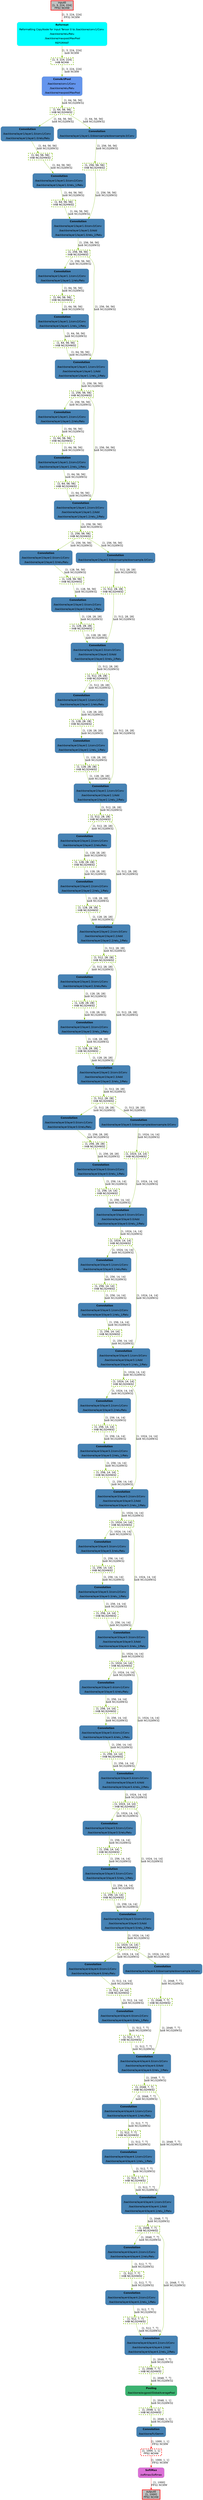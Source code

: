 digraph {
	input0 [label="input0
[1, 3, 224, 224]\nFP32 NCHW" color=red fillcolor=gray fontname=Helvetica penwidth=3 shape=rectangle style=filled tooltip=input0]
	"Reformatted Input Tensor 0 to /backbone/conv1/Conv + /backbone/relu/Relu + /backbone/maxpool/MaxPool.0" [label="[1, 3, 224, 224]\nInt8 NCHW" color="#76b900" fontname=Helvetica penwidth=3 shape=rectangle style=dashed tooltip="Reformatted Input Tensor 0 to /backbone/conv1/Conv + /backbone/relu/Relu + /backbone/maxpool/MaxPool"]
	"/backbone/maxpool/MaxPool_output_0.0" [label="[1, 64, 56, 56]\nInt8 NC/32HW32" color="#76b900" fontname=Helvetica penwidth=3 shape=rectangle style=dashed tooltip="/backbone/maxpool/MaxPool_output_0"]
	"/backbone/layer1/layer1.0/relu/Relu_output_0.0" [label="[1, 64, 56, 56]\nInt8 NC/32HW32" color="#76b900" fontname=Helvetica penwidth=3 shape=rectangle style=dashed tooltip="/backbone/layer1/layer1.0/relu/Relu_output_0"]
	"/backbone/layer1/layer1.0/relu_1/Relu_output_0.0" [label="[1, 64, 56, 56]\nInt8 NC/32HW32" color="#76b900" fontname=Helvetica penwidth=3 shape=rectangle style=dashed tooltip="/backbone/layer1/layer1.0/relu_1/Relu_output_0"]
	"/backbone/layer1/layer1.0/downsample/downsample.0/Conv_output_0.0" [label="[1, 256, 56, 56]\nInt8 NC/32HW32" color="#76b900" fontname=Helvetica penwidth=3 shape=rectangle style=dashed tooltip="/backbone/layer1/layer1.0/downsample/downsample.0/Conv_output_0"]
	"/backbone/layer1/layer1.0/relu_2/Relu_output_0.0" [label="[1, 256, 56, 56]\nInt8 NC/32HW32" color="#76b900" fontname=Helvetica penwidth=3 shape=rectangle style=dashed tooltip="/backbone/layer1/layer1.0/relu_2/Relu_output_0"]
	"/backbone/layer1/layer1.1/relu/Relu_output_0.0" [label="[1, 64, 56, 56]\nInt8 NC/32HW32" color="#76b900" fontname=Helvetica penwidth=3 shape=rectangle style=dashed tooltip="/backbone/layer1/layer1.1/relu/Relu_output_0"]
	"/backbone/layer1/layer1.1/relu_1/Relu_output_0.0" [label="[1, 64, 56, 56]\nInt8 NC/32HW32" color="#76b900" fontname=Helvetica penwidth=3 shape=rectangle style=dashed tooltip="/backbone/layer1/layer1.1/relu_1/Relu_output_0"]
	"/backbone/layer1/layer1.1/relu_2/Relu_output_0.0" [label="[1, 256, 56, 56]\nInt8 NC/32HW32" color="#76b900" fontname=Helvetica penwidth=3 shape=rectangle style=dashed tooltip="/backbone/layer1/layer1.1/relu_2/Relu_output_0"]
	"/backbone/layer1/layer1.2/relu/Relu_output_0.0" [label="[1, 64, 56, 56]\nInt8 NC/32HW32" color="#76b900" fontname=Helvetica penwidth=3 shape=rectangle style=dashed tooltip="/backbone/layer1/layer1.2/relu/Relu_output_0"]
	"/backbone/layer1/layer1.2/relu_1/Relu_output_0.0" [label="[1, 64, 56, 56]\nInt8 NC/32HW32" color="#76b900" fontname=Helvetica penwidth=3 shape=rectangle style=dashed tooltip="/backbone/layer1/layer1.2/relu_1/Relu_output_0"]
	"/backbone/layer1/layer1.2/relu_2/Relu_output_0.0" [label="[1, 256, 56, 56]\nInt8 NC/32HW32" color="#76b900" fontname=Helvetica penwidth=3 shape=rectangle style=dashed tooltip="/backbone/layer1/layer1.2/relu_2/Relu_output_0"]
	"/backbone/layer2/layer2.0/relu/Relu_output_0.0" [label="[1, 128, 56, 56]\nInt8 NC/32HW32" color="#76b900" fontname=Helvetica penwidth=3 shape=rectangle style=dashed tooltip="/backbone/layer2/layer2.0/relu/Relu_output_0"]
	"/backbone/layer2/layer2.0/relu_1/Relu_output_0.0" [label="[1, 128, 28, 28]\nInt8 NC/32HW32" color="#76b900" fontname=Helvetica penwidth=3 shape=rectangle style=dashed tooltip="/backbone/layer2/layer2.0/relu_1/Relu_output_0"]
	"/backbone/layer2/layer2.0/downsample/downsample.0/Conv_output_0.0" [label="[1, 512, 28, 28]\nInt8 NC/32HW32" color="#76b900" fontname=Helvetica penwidth=3 shape=rectangle style=dashed tooltip="/backbone/layer2/layer2.0/downsample/downsample.0/Conv_output_0"]
	"/backbone/layer2/layer2.0/relu_2/Relu_output_0.0" [label="[1, 512, 28, 28]\nInt8 NC/32HW32" color="#76b900" fontname=Helvetica penwidth=3 shape=rectangle style=dashed tooltip="/backbone/layer2/layer2.0/relu_2/Relu_output_0"]
	"/backbone/layer2/layer2.1/relu/Relu_output_0.0" [label="[1, 128, 28, 28]\nInt8 NC/32HW32" color="#76b900" fontname=Helvetica penwidth=3 shape=rectangle style=dashed tooltip="/backbone/layer2/layer2.1/relu/Relu_output_0"]
	"/backbone/layer2/layer2.1/relu_1/Relu_output_0.0" [label="[1, 128, 28, 28]\nInt8 NC/32HW32" color="#76b900" fontname=Helvetica penwidth=3 shape=rectangle style=dashed tooltip="/backbone/layer2/layer2.1/relu_1/Relu_output_0"]
	"/backbone/layer2/layer2.1/relu_2/Relu_output_0.0" [label="[1, 512, 28, 28]\nInt8 NC/32HW32" color="#76b900" fontname=Helvetica penwidth=3 shape=rectangle style=dashed tooltip="/backbone/layer2/layer2.1/relu_2/Relu_output_0"]
	"/backbone/layer2/layer2.2/relu/Relu_output_0.0" [label="[1, 128, 28, 28]\nInt8 NC/32HW32" color="#76b900" fontname=Helvetica penwidth=3 shape=rectangle style=dashed tooltip="/backbone/layer2/layer2.2/relu/Relu_output_0"]
	"/backbone/layer2/layer2.2/relu_1/Relu_output_0.0" [label="[1, 128, 28, 28]\nInt8 NC/32HW32" color="#76b900" fontname=Helvetica penwidth=3 shape=rectangle style=dashed tooltip="/backbone/layer2/layer2.2/relu_1/Relu_output_0"]
	"/backbone/layer2/layer2.2/relu_2/Relu_output_0.0" [label="[1, 512, 28, 28]\nInt8 NC/32HW32" color="#76b900" fontname=Helvetica penwidth=3 shape=rectangle style=dashed tooltip="/backbone/layer2/layer2.2/relu_2/Relu_output_0"]
	"/backbone/layer2/layer2.3/relu/Relu_output_0.0" [label="[1, 128, 28, 28]\nInt8 NC/32HW32" color="#76b900" fontname=Helvetica penwidth=3 shape=rectangle style=dashed tooltip="/backbone/layer2/layer2.3/relu/Relu_output_0"]
	"/backbone/layer2/layer2.3/relu_1/Relu_output_0.0" [label="[1, 128, 28, 28]\nInt8 NC/32HW32" color="#76b900" fontname=Helvetica penwidth=3 shape=rectangle style=dashed tooltip="/backbone/layer2/layer2.3/relu_1/Relu_output_0"]
	"/backbone/layer2/layer2.3/relu_2/Relu_output_0.0" [label="[1, 512, 28, 28]\nInt8 NC/32HW32" color="#76b900" fontname=Helvetica penwidth=3 shape=rectangle style=dashed tooltip="/backbone/layer2/layer2.3/relu_2/Relu_output_0"]
	"/backbone/layer3/layer3.0/relu/Relu_output_0.0" [label="[1, 256, 28, 28]\nInt8 NC/32HW32" color="#76b900" fontname=Helvetica penwidth=3 shape=rectangle style=dashed tooltip="/backbone/layer3/layer3.0/relu/Relu_output_0"]
	"/backbone/layer3/layer3.0/relu_1/Relu_output_0.0" [label="[1, 256, 14, 14]\nInt8 NC/32HW32" color="#76b900" fontname=Helvetica penwidth=3 shape=rectangle style=dashed tooltip="/backbone/layer3/layer3.0/relu_1/Relu_output_0"]
	"/backbone/layer3/layer3.0/downsample/downsample.0/Conv_output_0.0" [label="[1, 1024, 14, 14]\nInt8 NC/32HW32" color="#76b900" fontname=Helvetica penwidth=3 shape=rectangle style=dashed tooltip="/backbone/layer3/layer3.0/downsample/downsample.0/Conv_output_0"]
	"/backbone/layer3/layer3.0/relu_2/Relu_output_0.0" [label="[1, 1024, 14, 14]\nInt8 NC/32HW32" color="#76b900" fontname=Helvetica penwidth=3 shape=rectangle style=dashed tooltip="/backbone/layer3/layer3.0/relu_2/Relu_output_0"]
	"/backbone/layer3/layer3.1/relu/Relu_output_0.0" [label="[1, 256, 14, 14]\nInt8 NC/32HW32" color="#76b900" fontname=Helvetica penwidth=3 shape=rectangle style=dashed tooltip="/backbone/layer3/layer3.1/relu/Relu_output_0"]
	"/backbone/layer3/layer3.1/relu_1/Relu_output_0.0" [label="[1, 256, 14, 14]\nInt8 NC/32HW32" color="#76b900" fontname=Helvetica penwidth=3 shape=rectangle style=dashed tooltip="/backbone/layer3/layer3.1/relu_1/Relu_output_0"]
	"/backbone/layer3/layer3.1/relu_2/Relu_output_0.0" [label="[1, 1024, 14, 14]\nInt8 NC/32HW32" color="#76b900" fontname=Helvetica penwidth=3 shape=rectangle style=dashed tooltip="/backbone/layer3/layer3.1/relu_2/Relu_output_0"]
	"/backbone/layer3/layer3.2/relu/Relu_output_0.0" [label="[1, 256, 14, 14]\nInt8 NC/32HW32" color="#76b900" fontname=Helvetica penwidth=3 shape=rectangle style=dashed tooltip="/backbone/layer3/layer3.2/relu/Relu_output_0"]
	"/backbone/layer3/layer3.2/relu_1/Relu_output_0.0" [label="[1, 256, 14, 14]\nInt8 NC/32HW32" color="#76b900" fontname=Helvetica penwidth=3 shape=rectangle style=dashed tooltip="/backbone/layer3/layer3.2/relu_1/Relu_output_0"]
	"/backbone/layer3/layer3.2/relu_2/Relu_output_0.0" [label="[1, 1024, 14, 14]\nInt8 NC/32HW32" color="#76b900" fontname=Helvetica penwidth=3 shape=rectangle style=dashed tooltip="/backbone/layer3/layer3.2/relu_2/Relu_output_0"]
	"/backbone/layer3/layer3.3/relu/Relu_output_0.0" [label="[1, 256, 14, 14]\nInt8 NC/32HW32" color="#76b900" fontname=Helvetica penwidth=3 shape=rectangle style=dashed tooltip="/backbone/layer3/layer3.3/relu/Relu_output_0"]
	"/backbone/layer3/layer3.3/relu_1/Relu_output_0.0" [label="[1, 256, 14, 14]\nInt8 NC/32HW32" color="#76b900" fontname=Helvetica penwidth=3 shape=rectangle style=dashed tooltip="/backbone/layer3/layer3.3/relu_1/Relu_output_0"]
	"/backbone/layer3/layer3.3/relu_2/Relu_output_0.0" [label="[1, 1024, 14, 14]\nInt8 NC/32HW32" color="#76b900" fontname=Helvetica penwidth=3 shape=rectangle style=dashed tooltip="/backbone/layer3/layer3.3/relu_2/Relu_output_0"]
	"/backbone/layer3/layer3.4/relu/Relu_output_0.0" [label="[1, 256, 14, 14]\nInt8 NC/32HW32" color="#76b900" fontname=Helvetica penwidth=3 shape=rectangle style=dashed tooltip="/backbone/layer3/layer3.4/relu/Relu_output_0"]
	"/backbone/layer3/layer3.4/relu_1/Relu_output_0.0" [label="[1, 256, 14, 14]\nInt8 NC/32HW32" color="#76b900" fontname=Helvetica penwidth=3 shape=rectangle style=dashed tooltip="/backbone/layer3/layer3.4/relu_1/Relu_output_0"]
	"/backbone/layer3/layer3.4/relu_2/Relu_output_0.0" [label="[1, 1024, 14, 14]\nInt8 NC/32HW32" color="#76b900" fontname=Helvetica penwidth=3 shape=rectangle style=dashed tooltip="/backbone/layer3/layer3.4/relu_2/Relu_output_0"]
	"/backbone/layer3/layer3.5/relu/Relu_output_0.0" [label="[1, 256, 14, 14]\nInt8 NC/32HW32" color="#76b900" fontname=Helvetica penwidth=3 shape=rectangle style=dashed tooltip="/backbone/layer3/layer3.5/relu/Relu_output_0"]
	"/backbone/layer3/layer3.5/relu_1/Relu_output_0.0" [label="[1, 256, 14, 14]\nInt8 NC/32HW32" color="#76b900" fontname=Helvetica penwidth=3 shape=rectangle style=dashed tooltip="/backbone/layer3/layer3.5/relu_1/Relu_output_0"]
	"/backbone/layer3/layer3.5/relu_2/Relu_output_0.0" [label="[1, 1024, 14, 14]\nInt8 NC/32HW32" color="#76b900" fontname=Helvetica penwidth=3 shape=rectangle style=dashed tooltip="/backbone/layer3/layer3.5/relu_2/Relu_output_0"]
	"/backbone/layer4/layer4.0/relu/Relu_output_0.0" [label="[1, 512, 14, 14]\nInt8 NC/32HW32" color="#76b900" fontname=Helvetica penwidth=3 shape=rectangle style=dashed tooltip="/backbone/layer4/layer4.0/relu/Relu_output_0"]
	"/backbone/layer4/layer4.0/relu_1/Relu_output_0.0" [label="[1, 512, 7, 7]\nInt8 NC/32HW32" color="#76b900" fontname=Helvetica penwidth=3 shape=rectangle style=dashed tooltip="/backbone/layer4/layer4.0/relu_1/Relu_output_0"]
	"/backbone/layer4/layer4.0/downsample/downsample.0/Conv_output_0.0" [label="[1, 2048, 7, 7]\nInt8 NC/32HW32" color="#76b900" fontname=Helvetica penwidth=3 shape=rectangle style=dashed tooltip="/backbone/layer4/layer4.0/downsample/downsample.0/Conv_output_0"]
	"/backbone/layer4/layer4.0/relu_2/Relu_output_0.0" [label="[1, 2048, 7, 7]\nInt8 NC/32HW32" color="#76b900" fontname=Helvetica penwidth=3 shape=rectangle style=dashed tooltip="/backbone/layer4/layer4.0/relu_2/Relu_output_0"]
	"/backbone/layer4/layer4.1/relu/Relu_output_0.0" [label="[1, 512, 7, 7]\nInt8 NC/32HW32" color="#76b900" fontname=Helvetica penwidth=3 shape=rectangle style=dashed tooltip="/backbone/layer4/layer4.1/relu/Relu_output_0"]
	"/backbone/layer4/layer4.1/relu_1/Relu_output_0.0" [label="[1, 512, 7, 7]\nInt8 NC/32HW32" color="#76b900" fontname=Helvetica penwidth=3 shape=rectangle style=dashed tooltip="/backbone/layer4/layer4.1/relu_1/Relu_output_0"]
	"/backbone/layer4/layer4.1/relu_2/Relu_output_0.0" [label="[1, 2048, 7, 7]\nInt8 NC/32HW32" color="#76b900" fontname=Helvetica penwidth=3 shape=rectangle style=dashed tooltip="/backbone/layer4/layer4.1/relu_2/Relu_output_0"]
	"/backbone/layer4/layer4.2/relu/Relu_output_0.0" [label="[1, 512, 7, 7]\nInt8 NC/32HW32" color="#76b900" fontname=Helvetica penwidth=3 shape=rectangle style=dashed tooltip="/backbone/layer4/layer4.2/relu/Relu_output_0"]
	"/backbone/layer4/layer4.2/relu_1/Relu_output_0.0" [label="[1, 512, 7, 7]\nInt8 NC/32HW32" color="#76b900" fontname=Helvetica penwidth=3 shape=rectangle style=dashed tooltip="/backbone/layer4/layer4.2/relu_1/Relu_output_0"]
	"/backbone/layer4/layer4.2/relu_2/Relu_output_0.0" [label="[1, 2048, 7, 7]\nInt8 NC/32HW32" color="#76b900" fontname=Helvetica penwidth=3 shape=rectangle style=dashed tooltip="/backbone/layer4/layer4.2/relu_2/Relu_output_0"]
	"/backbone/avgpool/GlobalAveragePool_output_0.0" [label="[1, 2048, 1, 1]\nInt8 NC/32HW32" color="#76b900" fontname=Helvetica penwidth=3 shape=rectangle style=dashed tooltip="/backbone/avgpool/GlobalAveragePool_output_0"]
	"/backbone/fc/Gemm_out_tensor.0" [label="[1, 1000, 1, 1]\nFP32 NCHW" color=red fontname=Helvetica penwidth=3 shape=rectangle style=dashed tooltip="/backbone/fc/Gemm_out_tensor"]
	output0 [label="output0
[1, 1000]\nFP32 NCHW" color=red fillcolor=gray fontname=Helvetica penwidth=3 shape=rectangle style=filled tooltip=output0]
	"Reformatting CopyNode for Input Tensor 0 to /backbone/conv1/Conv + /backbone/relu/Relu + /backbone/maxpool/MaxPool" [label=<
            <TABLE BORDER="0" CELLBORDER="1" CELLSPACING="0" CELLPADDING="4" color="transparent">"<TR><TD><b>Reformat</b></TD></TR><TR><TD>Reformatting CopyNode for Input Tensor 0 to /backbone/conv1/Conv </TD></TR><TR><TD> /backbone/relu/Relu </TD></TR><TR><TD> /backbone/maxpool/MaxPool</TD></TR><TR><TD>REFORMAT</TD></TR></TABLE>> color=lightgray fillcolor="#00FFFF" fontname=Helvetica shape=Mrecord style=filled tooltip="LayerType:Reformat\nMetadata:\nName:Reformatting CopyNode for Input Tensor 0 to /backbone/conv1/Conv + /backbone/relu/Relu + /backbone/maxpool/MaxPool\nOrigin:REFORMAT\nStreamId:0\nTacticValue:0x00000000000003e8\n"]
	"/backbone/conv1/Conv + /backbone/relu/Relu + /backbone/maxpool/MaxPool" [label=<
            <TABLE BORDER="0" CELLBORDER="1" CELLSPACING="0" CELLPADDING="4" color="transparent">"<TR><TD><b>ConvActPool</b></TD></TR><TR><TD>/backbone/conv1/Conv </TD></TR><TR><TD> /backbone/relu/Relu </TD></TR><TR><TD> /backbone/maxpool/MaxPool</TD></TR></TABLE>> color=lightgray fillcolor="#6495ED" fontname=Helvetica shape=Mrecord style=filled tooltip="ConvActivation:RELU\nConvBias:{'Type': 'Float', 'Count': 64}\nConvBiasAsActInputIdx:-1\nConvConvXAsActInputIdx:-1\nConvDilation:[1, 1]\nConvGroups:1\nConvHasDynamicBias:0\nConvHasDynamicFilter:0\nConvHasResidual:0\nConvHasSparseWeights:0\nConvKernel:[7, 7]\nConvOutMaps:64\nConvPaddingMode:kEXPLICIT_ROUND_DOWN\nConvParameterType:Convolution\nConvPostPadding:[3, 3]\nConvPrePadding:[3, 3]\nConvResAsActInputIdx:-1\nConvStride:[2, 2]\nConvWeights:{'Type': 'Int8', 'Count': 9408}\nLayerType:CaskConvActPool\nMetadata:[ONNX Layer: /backbone/conv1/Conv]+[ONNX Layer: /backbone/relu/Relu]+[ONNX Layer: /backbone/maxpool/MaxPool]\nName:/backbone/conv1/Conv + /backbone/relu/Relu + /backbone/maxpool/MaxPool\nPoolingAverageCountExcludesPadding:1\nPoolingBlendFactor:0\nPoolingPaddingMode:kEXPLICIT_ROUND_DOWN\nPoolingParameterType:Pooling\nPoolingPoolingType:MAX\nPoolingPostPadding:[1, 1]\nPoolingPrePadding:[1, 1]\nPoolingStride:[2, 2]\nPoolingWindowSize:[3, 3]\nStreamId:0\nTacticValue:0xc5730a6ceacd8913\n"]
	"/backbone/layer1/layer1.0/conv1/Conv + /backbone/layer1/layer1.0/relu/Relu" [label=<
            <TABLE BORDER="0" CELLBORDER="1" CELLSPACING="0" CELLPADDING="4" color="transparent">"<TR><TD><b>Convolution</b></TD></TR><TR><TD>/backbone/layer1/layer1.0/conv1/Conv </TD></TR><TR><TD> /backbone/layer1/layer1.0/relu/Relu</TD></TR></TABLE>> color=lightgray fillcolor="#4682B4" fontname=Helvetica shape=Mrecord style=filled tooltip="Activation:RELU\nBias:{'Type': 'Float', 'Count': 64}\nBiasAsActInputIdx:-1\nConvXAsActInputIdx:-1\nDilation:[1, 1]\nGroups:1\nHasBias:1\nHasDynamicBias:0\nHasDynamicFilter:0\nHasReLU:1\nHasResidual:0\nHasSparseWeights:0\nKernel:[1, 1]\nLayerType:CaskConvolution\nMetadata:[ONNX Layer: /backbone/layer1/layer1.0/conv1/Conv]+[ONNX Layer: /backbone/layer1/layer1.0/relu/Relu]\nName:/backbone/layer1/layer1.0/conv1/Conv + /backbone/layer1/layer1.0/relu/Relu\nOutMaps:64\nPaddingMode:kEXPLICIT_ROUND_DOWN\nPostPadding:[0, 0]\nPrePadding:[0, 0]\nResAsActInputIdx:-1\nStreamId:0\nStride:[1, 1]\nTacticName:sm80_xmma_fprop_implicit_gemm_interleaved_i8i8_i8i32_f32_nchw_vect_c_32kcrs_vect_c_32_nchw_vect_c_32_tilesize96x64x64_stage3_warpsize2x2x1_g1_tensor16x8x32_simple_t1r1s1\nTacticValue:0x483ad1560c6e5e27\nWeights:{'Type': 'Int8', 'Count': 4096}\n"]
	"/backbone/layer1/layer1.0/conv2/Conv + /backbone/layer1/layer1.0/relu_1/Relu" [label=<
            <TABLE BORDER="0" CELLBORDER="1" CELLSPACING="0" CELLPADDING="4" color="transparent">"<TR><TD><b>Convolution</b></TD></TR><TR><TD>/backbone/layer1/layer1.0/conv2/Conv </TD></TR><TR><TD> /backbone/layer1/layer1.0/relu_1/Relu</TD></TR></TABLE>> color=lightgray fillcolor="#4682B4" fontname=Helvetica shape=Mrecord style=filled tooltip="Activation:RELU\nBias:{'Type': 'Float', 'Count': 64}\nBiasAsActInputIdx:-1\nConvXAsActInputIdx:-1\nDilation:[1, 1]\nGroups:1\nHasBias:1\nHasDynamicBias:0\nHasDynamicFilter:0\nHasReLU:1\nHasResidual:0\nHasSparseWeights:0\nKernel:[3, 3]\nLayerType:CaskConvolution\nMetadata:[ONNX Layer: /backbone/layer1/layer1.0/conv2/Conv]+[ONNX Layer: /backbone/layer1/layer1.0/relu_1/Relu]\nName:/backbone/layer1/layer1.0/conv2/Conv + /backbone/layer1/layer1.0/relu_1/Relu\nOutMaps:64\nPaddingMode:kEXPLICIT_ROUND_DOWN\nPostPadding:[1, 1]\nPrePadding:[1, 1]\nResAsActInputIdx:-1\nStreamId:0\nStride:[1, 1]\nTacticName:sm80_xmma_fprop_implicit_gemm_interleaved_i8i8_i8i32_f32_nchw_vect_c_32kcrs_vect_c_32_nchw_vect_c_32_tilesize64x64x64_stage6_warpsize2x2x1_g1_tensor16x8x32_t1r3s3\nTacticValue:0xbb88763c3b0e94d4\nWeights:{'Type': 'Int8', 'Count': 36864}\n"]
	"/backbone/layer1/layer1.0/downsample/downsample.0/Conv" [label=<
            <TABLE BORDER="0" CELLBORDER="1" CELLSPACING="0" CELLPADDING="4" color="transparent">"<TR><TD><b>Convolution</b></TD></TR><TR><TD>/backbone/layer1/layer1.0/downsample/downsample.0/Conv</TD></TR></TABLE>> color=lightgray fillcolor="#4682B4" fontname=Helvetica shape=Mrecord style=filled tooltip="Activation:NONE\nBias:{'Type': 'Float', 'Count': 256}\nBiasAsActInputIdx:-1\nConvXAsActInputIdx:-1\nDilation:[1, 1]\nGroups:1\nHasBias:1\nHasDynamicBias:0\nHasDynamicFilter:0\nHasReLU:0\nHasResidual:0\nHasSparseWeights:0\nKernel:[1, 1]\nLayerType:CaskConvolution\nMetadata:[ONNX Layer: /backbone/layer1/layer1.0/downsample/downsample.0/Conv]\nName:/backbone/layer1/layer1.0/downsample/downsample.0/Conv\nOutMaps:256\nPaddingMode:kEXPLICIT_ROUND_DOWN\nPostPadding:[0, 0]\nPrePadding:[0, 0]\nResAsActInputIdx:-1\nStreamId:0\nStride:[1, 1]\nTacticName:sm80_xmma_fprop_implicit_gemm_interleaved_i8i8_i8i32_f32_nchw_vect_c_32kcrs_vect_c_32_nchw_vect_c_32_tilesize96x128x64_stage3_warpsize2x2x1_g1_tensor16x8x32_simple_t1r1s1\nTacticValue:0x764ba04bb839d539\nWeights:{'Type': 'Int8', 'Count': 16384}\n"]
	"/backbone/layer1/layer1.0/conv3/Conv + /backbone/layer1/layer1.0/Add + /backbone/layer1/layer1.0/relu_2/Relu" [label=<
            <TABLE BORDER="0" CELLBORDER="1" CELLSPACING="0" CELLPADDING="4" color="transparent">"<TR><TD><b>Convolution</b></TD></TR><TR><TD>/backbone/layer1/layer1.0/conv3/Conv </TD></TR><TR><TD> /backbone/layer1/layer1.0/Add </TD></TR><TR><TD> /backbone/layer1/layer1.0/relu_2/Relu</TD></TR></TABLE>> color=lightgray fillcolor="#4682B4" fontname=Helvetica shape=Mrecord style=filled tooltip="Activation:RELU\nBias:{'Type': 'Float', 'Count': 256}\nBiasAsActInputIdx:-1\nConvXAsActInputIdx:-1\nDilation:[1, 1]\nGroups:1\nHasBias:1\nHasDynamicBias:0\nHasDynamicFilter:0\nHasReLU:1\nHasResidual:1\nHasSparseWeights:0\nKernel:[1, 1]\nLayerType:CaskConvolution\nMetadata:[ONNX Layer: /backbone/layer1/layer1.0/conv3/Conv]+[ONNX Layer: /backbone/layer1/layer1.0/Add]+[ONNX Layer: /backbone/layer1/layer1.0/relu_2/Relu]\nName:/backbone/layer1/layer1.0/conv3/Conv + /backbone/layer1/layer1.0/Add + /backbone/layer1/layer1.0/relu_2/Relu\nOutMaps:256\nPaddingMode:kEXPLICIT_ROUND_DOWN\nPostPadding:[0, 0]\nPrePadding:[0, 0]\nResAsActInputIdx:-1\nStreamId:0\nStride:[1, 1]\nTacticName:sm80_xmma_fprop_implicit_gemm_interleaved_i8i8_i8i32_f32_nchw_vect_c_32kcrs_vect_c_32_nchw_vect_c_32_tilesize96x128x64_stage3_warpsize2x2x1_g1_tensor16x8x32_simple_t1r1s1\nTacticValue:0x764ba04bb839d539\nWeights:{'Type': 'Int8', 'Count': 16384}\n"]
	"/backbone/layer1/layer1.1/conv1/Conv + /backbone/layer1/layer1.1/relu/Relu" [label=<
            <TABLE BORDER="0" CELLBORDER="1" CELLSPACING="0" CELLPADDING="4" color="transparent">"<TR><TD><b>Convolution</b></TD></TR><TR><TD>/backbone/layer1/layer1.1/conv1/Conv </TD></TR><TR><TD> /backbone/layer1/layer1.1/relu/Relu</TD></TR></TABLE>> color=lightgray fillcolor="#4682B4" fontname=Helvetica shape=Mrecord style=filled tooltip="Activation:RELU\nBias:{'Type': 'Float', 'Count': 64}\nBiasAsActInputIdx:-1\nConvXAsActInputIdx:-1\nDilation:[1, 1]\nGroups:1\nHasBias:1\nHasDynamicBias:0\nHasDynamicFilter:0\nHasReLU:1\nHasResidual:0\nHasSparseWeights:0\nKernel:[1, 1]\nLayerType:CaskConvolution\nMetadata:[ONNX Layer: /backbone/layer1/layer1.1/conv1/Conv]+[ONNX Layer: /backbone/layer1/layer1.1/relu/Relu]\nName:/backbone/layer1/layer1.1/conv1/Conv + /backbone/layer1/layer1.1/relu/Relu\nOutMaps:64\nPaddingMode:kEXPLICIT_ROUND_DOWN\nPostPadding:[0, 0]\nPrePadding:[0, 0]\nResAsActInputIdx:-1\nStreamId:0\nStride:[1, 1]\nTacticName:sm80_xmma_fprop_implicit_gemm_interleaved_i8i8_i8i32_f32_nchw_vect_c_32kcrs_vect_c_32_nchw_vect_c_32_tilesize64x64x64_stage6_warpsize2x2x1_g1_tensor16x8x32_simple_t1r1s1\nTacticValue:0xc22b2f91e37e472a\nWeights:{'Type': 'Int8', 'Count': 16384}\n"]
	"/backbone/layer1/layer1.1/conv2/Conv + /backbone/layer1/layer1.1/relu_1/Relu" [label=<
            <TABLE BORDER="0" CELLBORDER="1" CELLSPACING="0" CELLPADDING="4" color="transparent">"<TR><TD><b>Convolution</b></TD></TR><TR><TD>/backbone/layer1/layer1.1/conv2/Conv </TD></TR><TR><TD> /backbone/layer1/layer1.1/relu_1/Relu</TD></TR></TABLE>> color=lightgray fillcolor="#4682B4" fontname=Helvetica shape=Mrecord style=filled tooltip="Activation:RELU\nBias:{'Type': 'Float', 'Count': 64}\nBiasAsActInputIdx:-1\nConvXAsActInputIdx:-1\nDilation:[1, 1]\nGroups:1\nHasBias:1\nHasDynamicBias:0\nHasDynamicFilter:0\nHasReLU:1\nHasResidual:0\nHasSparseWeights:0\nKernel:[3, 3]\nLayerType:CaskConvolution\nMetadata:[ONNX Layer: /backbone/layer1/layer1.1/conv2/Conv]+[ONNX Layer: /backbone/layer1/layer1.1/relu_1/Relu]\nName:/backbone/layer1/layer1.1/conv2/Conv + /backbone/layer1/layer1.1/relu_1/Relu\nOutMaps:64\nPaddingMode:kEXPLICIT_ROUND_DOWN\nPostPadding:[1, 1]\nPrePadding:[1, 1]\nResAsActInputIdx:-1\nStreamId:0\nStride:[1, 1]\nTacticName:sm80_xmma_fprop_implicit_gemm_interleaved_i8i8_i8i32_f32_nchw_vect_c_32kcrs_vect_c_32_nchw_vect_c_32_tilesize64x64x64_stage6_warpsize2x2x1_g1_tensor16x8x32_t1r3s3\nTacticValue:0xbb88763c3b0e94d4\nWeights:{'Type': 'Int8', 'Count': 36864}\n"]
	"/backbone/layer1/layer1.1/conv3/Conv + /backbone/layer1/layer1.1/Add + /backbone/layer1/layer1.1/relu_2/Relu" [label=<
            <TABLE BORDER="0" CELLBORDER="1" CELLSPACING="0" CELLPADDING="4" color="transparent">"<TR><TD><b>Convolution</b></TD></TR><TR><TD>/backbone/layer1/layer1.1/conv3/Conv </TD></TR><TR><TD> /backbone/layer1/layer1.1/Add </TD></TR><TR><TD> /backbone/layer1/layer1.1/relu_2/Relu</TD></TR></TABLE>> color=lightgray fillcolor="#4682B4" fontname=Helvetica shape=Mrecord style=filled tooltip="Activation:RELU\nBias:{'Type': 'Float', 'Count': 256}\nBiasAsActInputIdx:-1\nConvXAsActInputIdx:-1\nDilation:[1, 1]\nGroups:1\nHasBias:1\nHasDynamicBias:0\nHasDynamicFilter:0\nHasReLU:1\nHasResidual:1\nHasSparseWeights:0\nKernel:[1, 1]\nLayerType:CaskConvolution\nMetadata:[ONNX Layer: /backbone/layer1/layer1.1/conv3/Conv]+[ONNX Layer: /backbone/layer1/layer1.1/Add]+[ONNX Layer: /backbone/layer1/layer1.1/relu_2/Relu]\nName:/backbone/layer1/layer1.1/conv3/Conv + /backbone/layer1/layer1.1/Add + /backbone/layer1/layer1.1/relu_2/Relu\nOutMaps:256\nPaddingMode:kEXPLICIT_ROUND_DOWN\nPostPadding:[0, 0]\nPrePadding:[0, 0]\nResAsActInputIdx:-1\nStreamId:0\nStride:[1, 1]\nTacticName:sm80_xmma_fprop_implicit_gemm_interleaved_i8i8_i8i32_f32_nchw_vect_c_32kcrs_vect_c_32_nchw_vect_c_32_tilesize96x128x64_stage3_warpsize2x2x1_g1_tensor16x8x32_simple_t1r1s1\nTacticValue:0x764ba04bb839d539\nWeights:{'Type': 'Int8', 'Count': 16384}\n"]
	"/backbone/layer1/layer1.2/conv1/Conv + /backbone/layer1/layer1.2/relu/Relu" [label=<
            <TABLE BORDER="0" CELLBORDER="1" CELLSPACING="0" CELLPADDING="4" color="transparent">"<TR><TD><b>Convolution</b></TD></TR><TR><TD>/backbone/layer1/layer1.2/conv1/Conv </TD></TR><TR><TD> /backbone/layer1/layer1.2/relu/Relu</TD></TR></TABLE>> color=lightgray fillcolor="#4682B4" fontname=Helvetica shape=Mrecord style=filled tooltip="Activation:RELU\nBias:{'Type': 'Float', 'Count': 64}\nBiasAsActInputIdx:-1\nConvXAsActInputIdx:-1\nDilation:[1, 1]\nGroups:1\nHasBias:1\nHasDynamicBias:0\nHasDynamicFilter:0\nHasReLU:1\nHasResidual:0\nHasSparseWeights:0\nKernel:[1, 1]\nLayerType:CaskConvolution\nMetadata:[ONNX Layer: /backbone/layer1/layer1.2/conv1/Conv]+[ONNX Layer: /backbone/layer1/layer1.2/relu/Relu]\nName:/backbone/layer1/layer1.2/conv1/Conv + /backbone/layer1/layer1.2/relu/Relu\nOutMaps:64\nPaddingMode:kEXPLICIT_ROUND_DOWN\nPostPadding:[0, 0]\nPrePadding:[0, 0]\nResAsActInputIdx:-1\nStreamId:0\nStride:[1, 1]\nTacticName:sm80_xmma_fprop_implicit_gemm_interleaved_i8i8_i8i32_f32_nchw_vect_c_32kcrs_vect_c_32_nchw_vect_c_32_tilesize64x64x64_stage6_warpsize2x2x1_g1_tensor16x8x32_simple_t1r1s1\nTacticValue:0xc22b2f91e37e472a\nWeights:{'Type': 'Int8', 'Count': 16384}\n"]
	"/backbone/layer1/layer1.2/conv2/Conv + /backbone/layer1/layer1.2/relu_1/Relu" [label=<
            <TABLE BORDER="0" CELLBORDER="1" CELLSPACING="0" CELLPADDING="4" color="transparent">"<TR><TD><b>Convolution</b></TD></TR><TR><TD>/backbone/layer1/layer1.2/conv2/Conv </TD></TR><TR><TD> /backbone/layer1/layer1.2/relu_1/Relu</TD></TR></TABLE>> color=lightgray fillcolor="#4682B4" fontname=Helvetica shape=Mrecord style=filled tooltip="Activation:RELU\nBias:{'Type': 'Float', 'Count': 64}\nBiasAsActInputIdx:-1\nConvXAsActInputIdx:-1\nDilation:[1, 1]\nGroups:1\nHasBias:1\nHasDynamicBias:0\nHasDynamicFilter:0\nHasReLU:1\nHasResidual:0\nHasSparseWeights:0\nKernel:[3, 3]\nLayerType:CaskConvolution\nMetadata:[ONNX Layer: /backbone/layer1/layer1.2/conv2/Conv]+[ONNX Layer: /backbone/layer1/layer1.2/relu_1/Relu]\nName:/backbone/layer1/layer1.2/conv2/Conv + /backbone/layer1/layer1.2/relu_1/Relu\nOutMaps:64\nPaddingMode:kEXPLICIT_ROUND_DOWN\nPostPadding:[1, 1]\nPrePadding:[1, 1]\nResAsActInputIdx:-1\nStreamId:0\nStride:[1, 1]\nTacticName:sm80_xmma_fprop_implicit_gemm_interleaved_i8i8_i8i32_f32_nchw_vect_c_32kcrs_vect_c_32_nchw_vect_c_32_tilesize64x64x64_stage6_warpsize2x2x1_g1_tensor16x8x32_t1r3s3\nTacticValue:0xbb88763c3b0e94d4\nWeights:{'Type': 'Int8', 'Count': 36864}\n"]
	"/backbone/layer1/layer1.2/conv3/Conv + /backbone/layer1/layer1.2/Add + /backbone/layer1/layer1.2/relu_2/Relu" [label=<
            <TABLE BORDER="0" CELLBORDER="1" CELLSPACING="0" CELLPADDING="4" color="transparent">"<TR><TD><b>Convolution</b></TD></TR><TR><TD>/backbone/layer1/layer1.2/conv3/Conv </TD></TR><TR><TD> /backbone/layer1/layer1.2/Add </TD></TR><TR><TD> /backbone/layer1/layer1.2/relu_2/Relu</TD></TR></TABLE>> color=lightgray fillcolor="#4682B4" fontname=Helvetica shape=Mrecord style=filled tooltip="Activation:RELU\nBias:{'Type': 'Float', 'Count': 256}\nBiasAsActInputIdx:-1\nConvXAsActInputIdx:-1\nDilation:[1, 1]\nGroups:1\nHasBias:1\nHasDynamicBias:0\nHasDynamicFilter:0\nHasReLU:1\nHasResidual:1\nHasSparseWeights:0\nKernel:[1, 1]\nLayerType:CaskConvolution\nMetadata:[ONNX Layer: /backbone/layer1/layer1.2/conv3/Conv]+[ONNX Layer: /backbone/layer1/layer1.2/Add]+[ONNX Layer: /backbone/layer1/layer1.2/relu_2/Relu]\nName:/backbone/layer1/layer1.2/conv3/Conv + /backbone/layer1/layer1.2/Add + /backbone/layer1/layer1.2/relu_2/Relu\nOutMaps:256\nPaddingMode:kEXPLICIT_ROUND_DOWN\nPostPadding:[0, 0]\nPrePadding:[0, 0]\nResAsActInputIdx:-1\nStreamId:0\nStride:[1, 1]\nTacticName:sm80_xmma_fprop_implicit_gemm_interleaved_i8i8_i8i32_f32_nchw_vect_c_32kcrs_vect_c_32_nchw_vect_c_32_tilesize96x128x64_stage3_warpsize2x2x1_g1_tensor16x8x32_simple_t1r1s1\nTacticValue:0x764ba04bb839d539\nWeights:{'Type': 'Int8', 'Count': 16384}\n"]
	"/backbone/layer2/layer2.0/conv1/Conv + /backbone/layer2/layer2.0/relu/Relu" [label=<
            <TABLE BORDER="0" CELLBORDER="1" CELLSPACING="0" CELLPADDING="4" color="transparent">"<TR><TD><b>Convolution</b></TD></TR><TR><TD>/backbone/layer2/layer2.0/conv1/Conv </TD></TR><TR><TD> /backbone/layer2/layer2.0/relu/Relu</TD></TR></TABLE>> color=lightgray fillcolor="#4682B4" fontname=Helvetica shape=Mrecord style=filled tooltip="Activation:RELU\nBias:{'Type': 'Float', 'Count': 128}\nBiasAsActInputIdx:-1\nConvXAsActInputIdx:-1\nDilation:[1, 1]\nGroups:1\nHasBias:1\nHasDynamicBias:0\nHasDynamicFilter:0\nHasReLU:1\nHasResidual:0\nHasSparseWeights:0\nKernel:[1, 1]\nLayerType:CaskConvolution\nMetadata:[ONNX Layer: /backbone/layer2/layer2.0/conv1/Conv]+[ONNX Layer: /backbone/layer2/layer2.0/relu/Relu]\nName:/backbone/layer2/layer2.0/conv1/Conv + /backbone/layer2/layer2.0/relu/Relu\nOutMaps:128\nPaddingMode:kEXPLICIT_ROUND_DOWN\nPostPadding:[0, 0]\nPrePadding:[0, 0]\nResAsActInputIdx:-1\nStreamId:0\nStride:[1, 1]\nTacticName:sm80_xmma_fprop_implicit_gemm_interleaved_i8i8_i8i32_f32_nchw_vect_c_32kcrs_vect_c_32_nchw_vect_c_32_tilesize128x64x64_stage6_warpsize2x2x1_g1_tensor16x8x32_simple_t1r1s1\nTacticValue:0x2640501019a61dc2\nWeights:{'Type': 'Int8', 'Count': 32768}\n"]
	"/backbone/layer2/layer2.0/conv2/Conv + /backbone/layer2/layer2.0/relu_1/Relu" [label=<
            <TABLE BORDER="0" CELLBORDER="1" CELLSPACING="0" CELLPADDING="4" color="transparent">"<TR><TD><b>Convolution</b></TD></TR><TR><TD>/backbone/layer2/layer2.0/conv2/Conv </TD></TR><TR><TD> /backbone/layer2/layer2.0/relu_1/Relu</TD></TR></TABLE>> color=lightgray fillcolor="#4682B4" fontname=Helvetica shape=Mrecord style=filled tooltip="Activation:RELU\nBias:{'Type': 'Float', 'Count': 128}\nBiasAsActInputIdx:-1\nConvXAsActInputIdx:-1\nDilation:[1, 1]\nGroups:1\nHasBias:1\nHasDynamicBias:0\nHasDynamicFilter:0\nHasReLU:1\nHasResidual:0\nHasSparseWeights:0\nKernel:[3, 3]\nLayerType:CaskConvolution\nMetadata:[ONNX Layer: /backbone/layer2/layer2.0/conv2/Conv]+[ONNX Layer: /backbone/layer2/layer2.0/relu_1/Relu]\nName:/backbone/layer2/layer2.0/conv2/Conv + /backbone/layer2/layer2.0/relu_1/Relu\nOutMaps:128\nPaddingMode:kEXPLICIT_ROUND_DOWN\nPostPadding:[1, 1]\nPrePadding:[1, 1]\nResAsActInputIdx:-1\nStreamId:0\nStride:[2, 2]\nTacticName:sm80_xmma_fprop_implicit_gemm_interleaved_i8i8_i8i32_f32_nchw_vect_c_32kcrs_vect_c_32_nchw_vect_c_32_tilesize32x64x64_stage6_warpsize2x2x1_g1_tensor16x8x32_t1r3s3\nTacticValue:0xd3f592fae61c7986\nWeights:{'Type': 'Int8', 'Count': 147456}\n"]
	"/backbone/layer2/layer2.0/downsample/downsample.0/Conv" [label=<
            <TABLE BORDER="0" CELLBORDER="1" CELLSPACING="0" CELLPADDING="4" color="transparent">"<TR><TD><b>Convolution</b></TD></TR><TR><TD>/backbone/layer2/layer2.0/downsample/downsample.0/Conv</TD></TR></TABLE>> color=lightgray fillcolor="#4682B4" fontname=Helvetica shape=Mrecord style=filled tooltip="Activation:NONE\nBias:{'Type': 'Float', 'Count': 512}\nBiasAsActInputIdx:-1\nConvXAsActInputIdx:-1\nDilation:[1, 1]\nGroups:1\nHasBias:1\nHasDynamicBias:0\nHasDynamicFilter:0\nHasReLU:0\nHasResidual:0\nHasSparseWeights:0\nKernel:[1, 1]\nLayerType:CaskConvolution\nMetadata:[ONNX Layer: /backbone/layer2/layer2.0/downsample/downsample.0/Conv]\nName:/backbone/layer2/layer2.0/downsample/downsample.0/Conv\nOutMaps:512\nPaddingMode:kEXPLICIT_ROUND_DOWN\nPostPadding:[0, 0]\nPrePadding:[0, 0]\nResAsActInputIdx:-1\nStreamId:0\nStride:[2, 2]\nTacticName:sm80_xmma_fprop_implicit_gemm_interleaved_i8i8_i8i32_f32_nchw_vect_c_32kcrs_vect_c_32_nchw_vect_c_32_tilesize64x128x64_stage6_warpsize2x2x1_g1_tensor16x8x32\nTacticValue:0x3818ca0093333b50\nWeights:{'Type': 'Int8', 'Count': 131072}\n"]
	"/backbone/layer2/layer2.0/conv3/Conv + /backbone/layer2/layer2.0/Add + /backbone/layer2/layer2.0/relu_2/Relu" [label=<
            <TABLE BORDER="0" CELLBORDER="1" CELLSPACING="0" CELLPADDING="4" color="transparent">"<TR><TD><b>Convolution</b></TD></TR><TR><TD>/backbone/layer2/layer2.0/conv3/Conv </TD></TR><TR><TD> /backbone/layer2/layer2.0/Add </TD></TR><TR><TD> /backbone/layer2/layer2.0/relu_2/Relu</TD></TR></TABLE>> color=lightgray fillcolor="#4682B4" fontname=Helvetica shape=Mrecord style=filled tooltip="Activation:RELU\nBias:{'Type': 'Float', 'Count': 512}\nBiasAsActInputIdx:-1\nConvXAsActInputIdx:-1\nDilation:[1, 1]\nGroups:1\nHasBias:1\nHasDynamicBias:0\nHasDynamicFilter:0\nHasReLU:1\nHasResidual:1\nHasSparseWeights:0\nKernel:[1, 1]\nLayerType:CaskConvolution\nMetadata:[ONNX Layer: /backbone/layer2/layer2.0/conv3/Conv]+[ONNX Layer: /backbone/layer2/layer2.0/Add]+[ONNX Layer: /backbone/layer2/layer2.0/relu_2/Relu]\nName:/backbone/layer2/layer2.0/conv3/Conv + /backbone/layer2/layer2.0/Add + /backbone/layer2/layer2.0/relu_2/Relu\nOutMaps:512\nPaddingMode:kEXPLICIT_ROUND_DOWN\nPostPadding:[0, 0]\nPrePadding:[0, 0]\nResAsActInputIdx:-1\nStreamId:0\nStride:[1, 1]\nTacticName:sm80_xmma_fprop_implicit_gemm_interleaved_i8i8_i8i32_f32_nchw_vect_c_32kcrs_vect_c_32_nchw_vect_c_32_tilesize64x128x64_stage6_warpsize2x2x1_g1_tensor16x8x32_simple_t1r1s1\nTacticValue:0x3ffcb62b1c6bb94f\nWeights:{'Type': 'Int8', 'Count': 65536}\n"]
	"/backbone/layer2/layer2.1/conv1/Conv + /backbone/layer2/layer2.1/relu/Relu" [label=<
            <TABLE BORDER="0" CELLBORDER="1" CELLSPACING="0" CELLPADDING="4" color="transparent">"<TR><TD><b>Convolution</b></TD></TR><TR><TD>/backbone/layer2/layer2.1/conv1/Conv </TD></TR><TR><TD> /backbone/layer2/layer2.1/relu/Relu</TD></TR></TABLE>> color=lightgray fillcolor="#4682B4" fontname=Helvetica shape=Mrecord style=filled tooltip="Activation:RELU\nBias:{'Type': 'Float', 'Count': 128}\nBiasAsActInputIdx:-1\nConvXAsActInputIdx:-1\nDilation:[1, 1]\nGroups:1\nHasBias:1\nHasDynamicBias:0\nHasDynamicFilter:0\nHasReLU:1\nHasResidual:0\nHasSparseWeights:0\nKernel:[1, 1]\nLayerType:CaskConvolution\nMetadata:[ONNX Layer: /backbone/layer2/layer2.1/conv1/Conv]+[ONNX Layer: /backbone/layer2/layer2.1/relu/Relu]\nName:/backbone/layer2/layer2.1/conv1/Conv + /backbone/layer2/layer2.1/relu/Relu\nOutMaps:128\nPaddingMode:kEXPLICIT_ROUND_DOWN\nPostPadding:[0, 0]\nPrePadding:[0, 0]\nResAsActInputIdx:-1\nStreamId:0\nStride:[1, 1]\nTacticName:sm80_xmma_fprop_implicit_gemm_interleaved_i8i8_i8i32_f32_nchw_vect_c_32kcrs_vect_c_32_nchw_vect_c_32_tilesize64x32x64_stage6_warpsize2x1x1_g1_tensor16x8x32_simple_t1r1s1\nTacticValue:0xcae7b5888d47fe1f\nWeights:{'Type': 'Int8', 'Count': 65536}\n"]
	"/backbone/layer2/layer2.1/conv2/Conv + /backbone/layer2/layer2.1/relu_1/Relu" [label=<
            <TABLE BORDER="0" CELLBORDER="1" CELLSPACING="0" CELLPADDING="4" color="transparent">"<TR><TD><b>Convolution</b></TD></TR><TR><TD>/backbone/layer2/layer2.1/conv2/Conv </TD></TR><TR><TD> /backbone/layer2/layer2.1/relu_1/Relu</TD></TR></TABLE>> color=lightgray fillcolor="#4682B4" fontname=Helvetica shape=Mrecord style=filled tooltip="Activation:RELU\nBias:{'Type': 'Float', 'Count': 128}\nBiasAsActInputIdx:-1\nConvXAsActInputIdx:-1\nDilation:[1, 1]\nGroups:1\nHasBias:1\nHasDynamicBias:0\nHasDynamicFilter:0\nHasReLU:1\nHasResidual:0\nHasSparseWeights:0\nKernel:[3, 3]\nLayerType:CaskConvolution\nMetadata:[ONNX Layer: /backbone/layer2/layer2.1/conv2/Conv]+[ONNX Layer: /backbone/layer2/layer2.1/relu_1/Relu]\nName:/backbone/layer2/layer2.1/conv2/Conv + /backbone/layer2/layer2.1/relu_1/Relu\nOutMaps:128\nPaddingMode:kEXPLICIT_ROUND_DOWN\nPostPadding:[1, 1]\nPrePadding:[1, 1]\nResAsActInputIdx:-1\nStreamId:0\nStride:[1, 1]\nTacticName:sm80_xmma_fprop_implicit_gemm_interleaved_i8i8_i8i32_f32_nchw_vect_c_32kcrs_vect_c_32_nchw_vect_c_32_tilesize32x64x64_stage6_warpsize2x2x1_g1_tensor16x8x32_t1r3s3\nTacticValue:0xd3f592fae61c7986\nWeights:{'Type': 'Int8', 'Count': 147456}\n"]
	"/backbone/layer2/layer2.1/conv3/Conv + /backbone/layer2/layer2.1/Add + /backbone/layer2/layer2.1/relu_2/Relu" [label=<
            <TABLE BORDER="0" CELLBORDER="1" CELLSPACING="0" CELLPADDING="4" color="transparent">"<TR><TD><b>Convolution</b></TD></TR><TR><TD>/backbone/layer2/layer2.1/conv3/Conv </TD></TR><TR><TD> /backbone/layer2/layer2.1/Add </TD></TR><TR><TD> /backbone/layer2/layer2.1/relu_2/Relu</TD></TR></TABLE>> color=lightgray fillcolor="#4682B4" fontname=Helvetica shape=Mrecord style=filled tooltip="Activation:RELU\nBias:{'Type': 'Float', 'Count': 512}\nBiasAsActInputIdx:-1\nConvXAsActInputIdx:-1\nDilation:[1, 1]\nGroups:1\nHasBias:1\nHasDynamicBias:0\nHasDynamicFilter:0\nHasReLU:1\nHasResidual:1\nHasSparseWeights:0\nKernel:[1, 1]\nLayerType:CaskConvolution\nMetadata:[ONNX Layer: /backbone/layer2/layer2.1/conv3/Conv]+[ONNX Layer: /backbone/layer2/layer2.1/Add]+[ONNX Layer: /backbone/layer2/layer2.1/relu_2/Relu]\nName:/backbone/layer2/layer2.1/conv3/Conv + /backbone/layer2/layer2.1/Add + /backbone/layer2/layer2.1/relu_2/Relu\nOutMaps:512\nPaddingMode:kEXPLICIT_ROUND_DOWN\nPostPadding:[0, 0]\nPrePadding:[0, 0]\nResAsActInputIdx:-1\nStreamId:0\nStride:[1, 1]\nTacticName:sm80_xmma_fprop_implicit_gemm_interleaved_i8i8_i8i32_f32_nchw_vect_c_32kcrs_vect_c_32_nchw_vect_c_32_tilesize64x128x64_stage6_warpsize2x2x1_g1_tensor16x8x32_simple_t1r1s1\nTacticValue:0x3ffcb62b1c6bb94f\nWeights:{'Type': 'Int8', 'Count': 65536}\n"]
	"/backbone/layer2/layer2.2/conv1/Conv + /backbone/layer2/layer2.2/relu/Relu" [label=<
            <TABLE BORDER="0" CELLBORDER="1" CELLSPACING="0" CELLPADDING="4" color="transparent">"<TR><TD><b>Convolution</b></TD></TR><TR><TD>/backbone/layer2/layer2.2/conv1/Conv </TD></TR><TR><TD> /backbone/layer2/layer2.2/relu/Relu</TD></TR></TABLE>> color=lightgray fillcolor="#4682B4" fontname=Helvetica shape=Mrecord style=filled tooltip="Activation:RELU\nBias:{'Type': 'Float', 'Count': 128}\nBiasAsActInputIdx:-1\nConvXAsActInputIdx:-1\nDilation:[1, 1]\nGroups:1\nHasBias:1\nHasDynamicBias:0\nHasDynamicFilter:0\nHasReLU:1\nHasResidual:0\nHasSparseWeights:0\nKernel:[1, 1]\nLayerType:CaskConvolution\nMetadata:[ONNX Layer: /backbone/layer2/layer2.2/conv1/Conv]+[ONNX Layer: /backbone/layer2/layer2.2/relu/Relu]\nName:/backbone/layer2/layer2.2/conv1/Conv + /backbone/layer2/layer2.2/relu/Relu\nOutMaps:128\nPaddingMode:kEXPLICIT_ROUND_DOWN\nPostPadding:[0, 0]\nPrePadding:[0, 0]\nResAsActInputIdx:-1\nStreamId:0\nStride:[1, 1]\nTacticName:sm80_xmma_fprop_implicit_gemm_interleaved_i8i8_i8i32_f32_nchw_vect_c_32kcrs_vect_c_32_nchw_vect_c_32_tilesize64x32x64_stage6_warpsize2x1x1_g1_tensor16x8x32_simple_t1r1s1\nTacticValue:0xcae7b5888d47fe1f\nWeights:{'Type': 'Int8', 'Count': 65536}\n"]
	"/backbone/layer2/layer2.2/conv2/Conv + /backbone/layer2/layer2.2/relu_1/Relu" [label=<
            <TABLE BORDER="0" CELLBORDER="1" CELLSPACING="0" CELLPADDING="4" color="transparent">"<TR><TD><b>Convolution</b></TD></TR><TR><TD>/backbone/layer2/layer2.2/conv2/Conv </TD></TR><TR><TD> /backbone/layer2/layer2.2/relu_1/Relu</TD></TR></TABLE>> color=lightgray fillcolor="#4682B4" fontname=Helvetica shape=Mrecord style=filled tooltip="Activation:RELU\nBias:{'Type': 'Float', 'Count': 128}\nBiasAsActInputIdx:-1\nConvXAsActInputIdx:-1\nDilation:[1, 1]\nGroups:1\nHasBias:1\nHasDynamicBias:0\nHasDynamicFilter:0\nHasReLU:1\nHasResidual:0\nHasSparseWeights:0\nKernel:[3, 3]\nLayerType:CaskConvolution\nMetadata:[ONNX Layer: /backbone/layer2/layer2.2/conv2/Conv]+[ONNX Layer: /backbone/layer2/layer2.2/relu_1/Relu]\nName:/backbone/layer2/layer2.2/conv2/Conv + /backbone/layer2/layer2.2/relu_1/Relu\nOutMaps:128\nPaddingMode:kEXPLICIT_ROUND_DOWN\nPostPadding:[1, 1]\nPrePadding:[1, 1]\nResAsActInputIdx:-1\nStreamId:0\nStride:[1, 1]\nTacticName:sm80_xmma_fprop_implicit_gemm_interleaved_i8i8_i8i32_f32_nchw_vect_c_32kcrs_vect_c_32_nchw_vect_c_32_tilesize32x64x64_stage6_warpsize2x2x1_g1_tensor16x8x32_t1r3s3\nTacticValue:0xd3f592fae61c7986\nWeights:{'Type': 'Int8', 'Count': 147456}\n"]
	"/backbone/layer2/layer2.2/conv3/Conv + /backbone/layer2/layer2.2/Add + /backbone/layer2/layer2.2/relu_2/Relu" [label=<
            <TABLE BORDER="0" CELLBORDER="1" CELLSPACING="0" CELLPADDING="4" color="transparent">"<TR><TD><b>Convolution</b></TD></TR><TR><TD>/backbone/layer2/layer2.2/conv3/Conv </TD></TR><TR><TD> /backbone/layer2/layer2.2/Add </TD></TR><TR><TD> /backbone/layer2/layer2.2/relu_2/Relu</TD></TR></TABLE>> color=lightgray fillcolor="#4682B4" fontname=Helvetica shape=Mrecord style=filled tooltip="Activation:RELU\nBias:{'Type': 'Float', 'Count': 512}\nBiasAsActInputIdx:-1\nConvXAsActInputIdx:-1\nDilation:[1, 1]\nGroups:1\nHasBias:1\nHasDynamicBias:0\nHasDynamicFilter:0\nHasReLU:1\nHasResidual:1\nHasSparseWeights:0\nKernel:[1, 1]\nLayerType:CaskConvolution\nMetadata:[ONNX Layer: /backbone/layer2/layer2.2/conv3/Conv]+[ONNX Layer: /backbone/layer2/layer2.2/Add]+[ONNX Layer: /backbone/layer2/layer2.2/relu_2/Relu]\nName:/backbone/layer2/layer2.2/conv3/Conv + /backbone/layer2/layer2.2/Add + /backbone/layer2/layer2.2/relu_2/Relu\nOutMaps:512\nPaddingMode:kEXPLICIT_ROUND_DOWN\nPostPadding:[0, 0]\nPrePadding:[0, 0]\nResAsActInputIdx:-1\nStreamId:0\nStride:[1, 1]\nTacticName:sm80_xmma_fprop_implicit_gemm_interleaved_i8i8_i8i32_f32_nchw_vect_c_32kcrs_vect_c_32_nchw_vect_c_32_tilesize64x128x64_stage6_warpsize2x2x1_g1_tensor16x8x32_simple_t1r1s1\nTacticValue:0x3ffcb62b1c6bb94f\nWeights:{'Type': 'Int8', 'Count': 65536}\n"]
	"/backbone/layer2/layer2.3/conv1/Conv + /backbone/layer2/layer2.3/relu/Relu" [label=<
            <TABLE BORDER="0" CELLBORDER="1" CELLSPACING="0" CELLPADDING="4" color="transparent">"<TR><TD><b>Convolution</b></TD></TR><TR><TD>/backbone/layer2/layer2.3/conv1/Conv </TD></TR><TR><TD> /backbone/layer2/layer2.3/relu/Relu</TD></TR></TABLE>> color=lightgray fillcolor="#4682B4" fontname=Helvetica shape=Mrecord style=filled tooltip="Activation:RELU\nBias:{'Type': 'Float', 'Count': 128}\nBiasAsActInputIdx:-1\nConvXAsActInputIdx:-1\nDilation:[1, 1]\nGroups:1\nHasBias:1\nHasDynamicBias:0\nHasDynamicFilter:0\nHasReLU:1\nHasResidual:0\nHasSparseWeights:0\nKernel:[1, 1]\nLayerType:CaskConvolution\nMetadata:[ONNX Layer: /backbone/layer2/layer2.3/conv1/Conv]+[ONNX Layer: /backbone/layer2/layer2.3/relu/Relu]\nName:/backbone/layer2/layer2.3/conv1/Conv + /backbone/layer2/layer2.3/relu/Relu\nOutMaps:128\nPaddingMode:kEXPLICIT_ROUND_DOWN\nPostPadding:[0, 0]\nPrePadding:[0, 0]\nResAsActInputIdx:-1\nStreamId:0\nStride:[1, 1]\nTacticName:sm80_xmma_fprop_implicit_gemm_interleaved_i8i8_i8i32_f32_nchw_vect_c_32kcrs_vect_c_32_nchw_vect_c_32_tilesize64x32x64_stage6_warpsize2x1x1_g1_tensor16x8x32_simple_t1r1s1\nTacticValue:0xcae7b5888d47fe1f\nWeights:{'Type': 'Int8', 'Count': 65536}\n"]
	"/backbone/layer2/layer2.3/conv2/Conv + /backbone/layer2/layer2.3/relu_1/Relu" [label=<
            <TABLE BORDER="0" CELLBORDER="1" CELLSPACING="0" CELLPADDING="4" color="transparent">"<TR><TD><b>Convolution</b></TD></TR><TR><TD>/backbone/layer2/layer2.3/conv2/Conv </TD></TR><TR><TD> /backbone/layer2/layer2.3/relu_1/Relu</TD></TR></TABLE>> color=lightgray fillcolor="#4682B4" fontname=Helvetica shape=Mrecord style=filled tooltip="Activation:RELU\nBias:{'Type': 'Float', 'Count': 128}\nBiasAsActInputIdx:-1\nConvXAsActInputIdx:-1\nDilation:[1, 1]\nGroups:1\nHasBias:1\nHasDynamicBias:0\nHasDynamicFilter:0\nHasReLU:1\nHasResidual:0\nHasSparseWeights:0\nKernel:[3, 3]\nLayerType:CaskConvolution\nMetadata:[ONNX Layer: /backbone/layer2/layer2.3/conv2/Conv]+[ONNX Layer: /backbone/layer2/layer2.3/relu_1/Relu]\nName:/backbone/layer2/layer2.3/conv2/Conv + /backbone/layer2/layer2.3/relu_1/Relu\nOutMaps:128\nPaddingMode:kEXPLICIT_ROUND_DOWN\nPostPadding:[1, 1]\nPrePadding:[1, 1]\nResAsActInputIdx:-1\nStreamId:0\nStride:[1, 1]\nTacticName:sm80_xmma_fprop_implicit_gemm_interleaved_i8i8_i8i32_f32_nchw_vect_c_32kcrs_vect_c_32_nchw_vect_c_32_tilesize32x64x64_stage6_warpsize2x2x1_g1_tensor16x8x32_t1r3s3\nTacticValue:0xd3f592fae61c7986\nWeights:{'Type': 'Int8', 'Count': 147456}\n"]
	"/backbone/layer2/layer2.3/conv3/Conv + /backbone/layer2/layer2.3/Add + /backbone/layer2/layer2.3/relu_2/Relu" [label=<
            <TABLE BORDER="0" CELLBORDER="1" CELLSPACING="0" CELLPADDING="4" color="transparent">"<TR><TD><b>Convolution</b></TD></TR><TR><TD>/backbone/layer2/layer2.3/conv3/Conv </TD></TR><TR><TD> /backbone/layer2/layer2.3/Add </TD></TR><TR><TD> /backbone/layer2/layer2.3/relu_2/Relu</TD></TR></TABLE>> color=lightgray fillcolor="#4682B4" fontname=Helvetica shape=Mrecord style=filled tooltip="Activation:RELU\nBias:{'Type': 'Float', 'Count': 512}\nBiasAsActInputIdx:-1\nConvXAsActInputIdx:-1\nDilation:[1, 1]\nGroups:1\nHasBias:1\nHasDynamicBias:0\nHasDynamicFilter:0\nHasReLU:1\nHasResidual:1\nHasSparseWeights:0\nKernel:[1, 1]\nLayerType:CaskConvolution\nMetadata:[ONNX Layer: /backbone/layer2/layer2.3/conv3/Conv]+[ONNX Layer: /backbone/layer2/layer2.3/Add]+[ONNX Layer: /backbone/layer2/layer2.3/relu_2/Relu]\nName:/backbone/layer2/layer2.3/conv3/Conv + /backbone/layer2/layer2.3/Add + /backbone/layer2/layer2.3/relu_2/Relu\nOutMaps:512\nPaddingMode:kEXPLICIT_ROUND_DOWN\nPostPadding:[0, 0]\nPrePadding:[0, 0]\nResAsActInputIdx:-1\nStreamId:0\nStride:[1, 1]\nTacticName:sm80_xmma_fprop_implicit_gemm_interleaved_i8i8_i8i32_f32_nchw_vect_c_32kcrs_vect_c_32_nchw_vect_c_32_tilesize64x128x64_stage6_warpsize2x2x1_g1_tensor16x8x32_simple_t1r1s1\nTacticValue:0x3ffcb62b1c6bb94f\nWeights:{'Type': 'Int8', 'Count': 65536}\n"]
	"/backbone/layer3/layer3.0/conv1/Conv + /backbone/layer3/layer3.0/relu/Relu" [label=<
            <TABLE BORDER="0" CELLBORDER="1" CELLSPACING="0" CELLPADDING="4" color="transparent">"<TR><TD><b>Convolution</b></TD></TR><TR><TD>/backbone/layer3/layer3.0/conv1/Conv </TD></TR><TR><TD> /backbone/layer3/layer3.0/relu/Relu</TD></TR></TABLE>> color=lightgray fillcolor="#4682B4" fontname=Helvetica shape=Mrecord style=filled tooltip="Activation:RELU\nBias:{'Type': 'Float', 'Count': 256}\nBiasAsActInputIdx:-1\nConvXAsActInputIdx:-1\nDilation:[1, 1]\nGroups:1\nHasBias:1\nHasDynamicBias:0\nHasDynamicFilter:0\nHasReLU:1\nHasResidual:0\nHasSparseWeights:0\nKernel:[1, 1]\nLayerType:CaskConvolution\nMetadata:[ONNX Layer: /backbone/layer3/layer3.0/conv1/Conv]+[ONNX Layer: /backbone/layer3/layer3.0/relu/Relu]\nName:/backbone/layer3/layer3.0/conv1/Conv + /backbone/layer3/layer3.0/relu/Relu\nOutMaps:256\nPaddingMode:kEXPLICIT_ROUND_DOWN\nPostPadding:[0, 0]\nPrePadding:[0, 0]\nResAsActInputIdx:-1\nStreamId:0\nStride:[1, 1]\nTacticName:sm80_xmma_fprop_implicit_gemm_interleaved_i8i8_i8i32_f32_nchw_vect_c_32kcrs_vect_c_32_nchw_vect_c_32_tilesize64x64x64_stage6_warpsize2x2x1_g1_tensor16x8x32_simple_t1r1s1\nTacticValue:0xc22b2f91e37e472a\nWeights:{'Type': 'Int8', 'Count': 131072}\n"]
	"/backbone/layer3/layer3.0/conv2/Conv + /backbone/layer3/layer3.0/relu_1/Relu" [label=<
            <TABLE BORDER="0" CELLBORDER="1" CELLSPACING="0" CELLPADDING="4" color="transparent">"<TR><TD><b>Convolution</b></TD></TR><TR><TD>/backbone/layer3/layer3.0/conv2/Conv </TD></TR><TR><TD> /backbone/layer3/layer3.0/relu_1/Relu</TD></TR></TABLE>> color=lightgray fillcolor="#4682B4" fontname=Helvetica shape=Mrecord style=filled tooltip="Activation:RELU\nBias:{'Type': 'Float', 'Count': 256}\nBiasAsActInputIdx:-1\nConvXAsActInputIdx:-1\nDilation:[1, 1]\nGroups:1\nHasBias:1\nHasDynamicBias:0\nHasDynamicFilter:0\nHasReLU:1\nHasResidual:0\nHasSparseWeights:0\nKernel:[3, 3]\nLayerType:CaskConvolution\nMetadata:[ONNX Layer: /backbone/layer3/layer3.0/conv2/Conv]+[ONNX Layer: /backbone/layer3/layer3.0/relu_1/Relu]\nName:/backbone/layer3/layer3.0/conv2/Conv + /backbone/layer3/layer3.0/relu_1/Relu\nOutMaps:256\nPaddingMode:kEXPLICIT_ROUND_DOWN\nPostPadding:[1, 1]\nPrePadding:[1, 1]\nResAsActInputIdx:-1\nStreamId:0\nStride:[2, 2]\nTacticName:sm80_xmma_fprop_implicit_gemm_interleaved_i8i8_i8i32_f32_nchw_vect_c_32kcrs_vect_c_32_nchw_vect_c_32_tilesize32x32x64_stage6_warpsize2x1x1_g1_tensor16x8x32_t1r3s3\nTacticValue:0x4749124f62d8bd23\nWeights:{'Type': 'Int8', 'Count': 589824}\n"]
	"/backbone/layer3/layer3.0/downsample/downsample.0/Conv" [label=<
            <TABLE BORDER="0" CELLBORDER="1" CELLSPACING="0" CELLPADDING="4" color="transparent">"<TR><TD><b>Convolution</b></TD></TR><TR><TD>/backbone/layer3/layer3.0/downsample/downsample.0/Conv</TD></TR></TABLE>> color=lightgray fillcolor="#4682B4" fontname=Helvetica shape=Mrecord style=filled tooltip="Activation:NONE\nBias:{'Type': 'Float', 'Count': 1024}\nBiasAsActInputIdx:-1\nConvXAsActInputIdx:-1\nDilation:[1, 1]\nGroups:1\nHasBias:1\nHasDynamicBias:0\nHasDynamicFilter:0\nHasReLU:0\nHasResidual:0\nHasSparseWeights:0\nKernel:[1, 1]\nLayerType:CaskConvolution\nMetadata:[ONNX Layer: /backbone/layer3/layer3.0/downsample/downsample.0/Conv]\nName:/backbone/layer3/layer3.0/downsample/downsample.0/Conv\nOutMaps:1024\nPaddingMode:kEXPLICIT_ROUND_DOWN\nPostPadding:[0, 0]\nPrePadding:[0, 0]\nResAsActInputIdx:-1\nStreamId:0\nStride:[2, 2]\nTacticName:sm80_xmma_fprop_implicit_gemm_interleaved_i8i8_i8i32_f32_nchw_vect_c_32kcrs_vect_c_32_nchw_vect_c_32_tilesize64x64x64_stage6_warpsize2x2x1_g1_tensor16x8x32_t1r1s1\nTacticValue:0x311b82feb19aef19\nWeights:{'Type': 'Int8', 'Count': 524288}\n"]
	"/backbone/layer3/layer3.0/conv3/Conv + /backbone/layer3/layer3.0/Add + /backbone/layer3/layer3.0/relu_2/Relu" [label=<
            <TABLE BORDER="0" CELLBORDER="1" CELLSPACING="0" CELLPADDING="4" color="transparent">"<TR><TD><b>Convolution</b></TD></TR><TR><TD>/backbone/layer3/layer3.0/conv3/Conv </TD></TR><TR><TD> /backbone/layer3/layer3.0/Add </TD></TR><TR><TD> /backbone/layer3/layer3.0/relu_2/Relu</TD></TR></TABLE>> color=lightgray fillcolor="#4682B4" fontname=Helvetica shape=Mrecord style=filled tooltip="Activation:RELU\nBias:{'Type': 'Float', 'Count': 1024}\nBiasAsActInputIdx:-1\nConvXAsActInputIdx:-1\nDilation:[1, 1]\nGroups:1\nHasBias:1\nHasDynamicBias:0\nHasDynamicFilter:0\nHasReLU:1\nHasResidual:1\nHasSparseWeights:0\nKernel:[1, 1]\nLayerType:CaskConvolution\nMetadata:[ONNX Layer: /backbone/layer3/layer3.0/conv3/Conv]+[ONNX Layer: /backbone/layer3/layer3.0/Add]+[ONNX Layer: /backbone/layer3/layer3.0/relu_2/Relu]\nName:/backbone/layer3/layer3.0/conv3/Conv + /backbone/layer3/layer3.0/Add + /backbone/layer3/layer3.0/relu_2/Relu\nOutMaps:1024\nPaddingMode:kEXPLICIT_ROUND_DOWN\nPostPadding:[0, 0]\nPrePadding:[0, 0]\nResAsActInputIdx:-1\nStreamId:0\nStride:[1, 1]\nTacticName:sm80_xmma_fprop_implicit_gemm_interleaved_i8i8_i8i32_f32_nchw_vect_c_32kcrs_vect_c_32_nchw_vect_c_32_tilesize64x64x64_stage6_warpsize2x2x1_g1_tensor16x8x32_simple_t1r1s1\nTacticValue:0xc22b2f91e37e472a\nWeights:{'Type': 'Int8', 'Count': 262144}\n"]
	"/backbone/layer3/layer3.1/conv1/Conv + /backbone/layer3/layer3.1/relu/Relu" [label=<
            <TABLE BORDER="0" CELLBORDER="1" CELLSPACING="0" CELLPADDING="4" color="transparent">"<TR><TD><b>Convolution</b></TD></TR><TR><TD>/backbone/layer3/layer3.1/conv1/Conv </TD></TR><TR><TD> /backbone/layer3/layer3.1/relu/Relu</TD></TR></TABLE>> color=lightgray fillcolor="#4682B4" fontname=Helvetica shape=Mrecord style=filled tooltip="Activation:RELU\nBias:{'Type': 'Float', 'Count': 256}\nBiasAsActInputIdx:-1\nConvXAsActInputIdx:-1\nDilation:[1, 1]\nGroups:1\nHasBias:1\nHasDynamicBias:0\nHasDynamicFilter:0\nHasReLU:1\nHasResidual:0\nHasSparseWeights:0\nKernel:[1, 1]\nLayerType:CaskConvolution\nMetadata:[ONNX Layer: /backbone/layer3/layer3.1/conv1/Conv]+[ONNX Layer: /backbone/layer3/layer3.1/relu/Relu]\nName:/backbone/layer3/layer3.1/conv1/Conv + /backbone/layer3/layer3.1/relu/Relu\nOutMaps:256\nPaddingMode:kEXPLICIT_ROUND_DOWN\nPostPadding:[0, 0]\nPrePadding:[0, 0]\nResAsActInputIdx:-1\nStreamId:0\nStride:[1, 1]\nTacticName:sm80_xmma_fprop_implicit_gemm_interleaved_i8i8_i8i32_f32_nchw_vect_c_32kcrs_vect_c_32_nchw_vect_c_32_tilesize32x64x64_stage6_warpsize2x2x1_g1_tensor16x8x32_simple_t1r1s1\nTacticValue:0x31de506085a332d4\nWeights:{'Type': 'Int8', 'Count': 262144}\n"]
	"/backbone/layer3/layer3.1/conv2/Conv + /backbone/layer3/layer3.1/relu_1/Relu" [label=<
            <TABLE BORDER="0" CELLBORDER="1" CELLSPACING="0" CELLPADDING="4" color="transparent">"<TR><TD><b>Convolution</b></TD></TR><TR><TD>/backbone/layer3/layer3.1/conv2/Conv </TD></TR><TR><TD> /backbone/layer3/layer3.1/relu_1/Relu</TD></TR></TABLE>> color=lightgray fillcolor="#4682B4" fontname=Helvetica shape=Mrecord style=filled tooltip="Activation:RELU\nBias:{'Type': 'Float', 'Count': 256}\nBiasAsActInputIdx:-1\nConvXAsActInputIdx:-1\nDilation:[1, 1]\nGroups:1\nHasBias:1\nHasDynamicBias:0\nHasDynamicFilter:0\nHasReLU:1\nHasResidual:0\nHasSparseWeights:0\nKernel:[3, 3]\nLayerType:CaskConvolution\nMetadata:[ONNX Layer: /backbone/layer3/layer3.1/conv2/Conv]+[ONNX Layer: /backbone/layer3/layer3.1/relu_1/Relu]\nName:/backbone/layer3/layer3.1/conv2/Conv + /backbone/layer3/layer3.1/relu_1/Relu\nOutMaps:256\nPaddingMode:kEXPLICIT_ROUND_DOWN\nPostPadding:[1, 1]\nPrePadding:[1, 1]\nResAsActInputIdx:-1\nStreamId:0\nStride:[1, 1]\nTacticName:sm80_xmma_fprop_implicit_gemm_interleaved_i8i8_i8i32_f32_nchw_vect_c_32kcrs_vect_c_32_nchw_vect_c_32_tilesize32x32x64_stage6_warpsize2x1x1_g1_tensor16x8x32_t1r3s3\nTacticValue:0x4749124f62d8bd23\nWeights:{'Type': 'Int8', 'Count': 589824}\n"]
	"/backbone/layer3/layer3.1/conv3/Conv + /backbone/layer3/layer3.1/Add + /backbone/layer3/layer3.1/relu_2/Relu" [label=<
            <TABLE BORDER="0" CELLBORDER="1" CELLSPACING="0" CELLPADDING="4" color="transparent">"<TR><TD><b>Convolution</b></TD></TR><TR><TD>/backbone/layer3/layer3.1/conv3/Conv </TD></TR><TR><TD> /backbone/layer3/layer3.1/Add </TD></TR><TR><TD> /backbone/layer3/layer3.1/relu_2/Relu</TD></TR></TABLE>> color=lightgray fillcolor="#4682B4" fontname=Helvetica shape=Mrecord style=filled tooltip="Activation:RELU\nBias:{'Type': 'Float', 'Count': 1024}\nBiasAsActInputIdx:-1\nConvXAsActInputIdx:-1\nDilation:[1, 1]\nGroups:1\nHasBias:1\nHasDynamicBias:0\nHasDynamicFilter:0\nHasReLU:1\nHasResidual:1\nHasSparseWeights:0\nKernel:[1, 1]\nLayerType:CaskConvolution\nMetadata:[ONNX Layer: /backbone/layer3/layer3.1/conv3/Conv]+[ONNX Layer: /backbone/layer3/layer3.1/Add]+[ONNX Layer: /backbone/layer3/layer3.1/relu_2/Relu]\nName:/backbone/layer3/layer3.1/conv3/Conv + /backbone/layer3/layer3.1/Add + /backbone/layer3/layer3.1/relu_2/Relu\nOutMaps:1024\nPaddingMode:kEXPLICIT_ROUND_DOWN\nPostPadding:[0, 0]\nPrePadding:[0, 0]\nResAsActInputIdx:-1\nStreamId:0\nStride:[1, 1]\nTacticName:sm80_xmma_fprop_implicit_gemm_interleaved_i8i8_i8i32_f32_nchw_vect_c_32kcrs_vect_c_32_nchw_vect_c_32_tilesize64x64x64_stage6_warpsize2x2x1_g1_tensor16x8x32_simple_t1r1s1\nTacticValue:0xc22b2f91e37e472a\nWeights:{'Type': 'Int8', 'Count': 262144}\n"]
	"/backbone/layer3/layer3.2/conv1/Conv + /backbone/layer3/layer3.2/relu/Relu" [label=<
            <TABLE BORDER="0" CELLBORDER="1" CELLSPACING="0" CELLPADDING="4" color="transparent">"<TR><TD><b>Convolution</b></TD></TR><TR><TD>/backbone/layer3/layer3.2/conv1/Conv </TD></TR><TR><TD> /backbone/layer3/layer3.2/relu/Relu</TD></TR></TABLE>> color=lightgray fillcolor="#4682B4" fontname=Helvetica shape=Mrecord style=filled tooltip="Activation:RELU\nBias:{'Type': 'Float', 'Count': 256}\nBiasAsActInputIdx:-1\nConvXAsActInputIdx:-1\nDilation:[1, 1]\nGroups:1\nHasBias:1\nHasDynamicBias:0\nHasDynamicFilter:0\nHasReLU:1\nHasResidual:0\nHasSparseWeights:0\nKernel:[1, 1]\nLayerType:CaskConvolution\nMetadata:[ONNX Layer: /backbone/layer3/layer3.2/conv1/Conv]+[ONNX Layer: /backbone/layer3/layer3.2/relu/Relu]\nName:/backbone/layer3/layer3.2/conv1/Conv + /backbone/layer3/layer3.2/relu/Relu\nOutMaps:256\nPaddingMode:kEXPLICIT_ROUND_DOWN\nPostPadding:[0, 0]\nPrePadding:[0, 0]\nResAsActInputIdx:-1\nStreamId:0\nStride:[1, 1]\nTacticName:sm80_xmma_fprop_implicit_gemm_interleaved_i8i8_i8i32_f32_nchw_vect_c_32kcrs_vect_c_32_nchw_vect_c_32_tilesize32x64x64_stage6_warpsize2x2x1_g1_tensor16x8x32_simple_t1r1s1\nTacticValue:0x31de506085a332d4\nWeights:{'Type': 'Int8', 'Count': 262144}\n"]
	"/backbone/layer3/layer3.2/conv2/Conv + /backbone/layer3/layer3.2/relu_1/Relu" [label=<
            <TABLE BORDER="0" CELLBORDER="1" CELLSPACING="0" CELLPADDING="4" color="transparent">"<TR><TD><b>Convolution</b></TD></TR><TR><TD>/backbone/layer3/layer3.2/conv2/Conv </TD></TR><TR><TD> /backbone/layer3/layer3.2/relu_1/Relu</TD></TR></TABLE>> color=lightgray fillcolor="#4682B4" fontname=Helvetica shape=Mrecord style=filled tooltip="Activation:RELU\nBias:{'Type': 'Float', 'Count': 256}\nBiasAsActInputIdx:-1\nConvXAsActInputIdx:-1\nDilation:[1, 1]\nGroups:1\nHasBias:1\nHasDynamicBias:0\nHasDynamicFilter:0\nHasReLU:1\nHasResidual:0\nHasSparseWeights:0\nKernel:[3, 3]\nLayerType:CaskConvolution\nMetadata:[ONNX Layer: /backbone/layer3/layer3.2/conv2/Conv]+[ONNX Layer: /backbone/layer3/layer3.2/relu_1/Relu]\nName:/backbone/layer3/layer3.2/conv2/Conv + /backbone/layer3/layer3.2/relu_1/Relu\nOutMaps:256\nPaddingMode:kEXPLICIT_ROUND_DOWN\nPostPadding:[1, 1]\nPrePadding:[1, 1]\nResAsActInputIdx:-1\nStreamId:0\nStride:[1, 1]\nTacticName:sm80_xmma_fprop_implicit_gemm_interleaved_i8i8_i8i32_f32_nchw_vect_c_32kcrs_vect_c_32_nchw_vect_c_32_tilesize32x32x64_stage6_warpsize2x1x1_g1_tensor16x8x32_t1r3s3\nTacticValue:0x4749124f62d8bd23\nWeights:{'Type': 'Int8', 'Count': 589824}\n"]
	"/backbone/layer3/layer3.2/conv3/Conv + /backbone/layer3/layer3.2/Add + /backbone/layer3/layer3.2/relu_2/Relu" [label=<
            <TABLE BORDER="0" CELLBORDER="1" CELLSPACING="0" CELLPADDING="4" color="transparent">"<TR><TD><b>Convolution</b></TD></TR><TR><TD>/backbone/layer3/layer3.2/conv3/Conv </TD></TR><TR><TD> /backbone/layer3/layer3.2/Add </TD></TR><TR><TD> /backbone/layer3/layer3.2/relu_2/Relu</TD></TR></TABLE>> color=lightgray fillcolor="#4682B4" fontname=Helvetica shape=Mrecord style=filled tooltip="Activation:RELU\nBias:{'Type': 'Float', 'Count': 1024}\nBiasAsActInputIdx:-1\nConvXAsActInputIdx:-1\nDilation:[1, 1]\nGroups:1\nHasBias:1\nHasDynamicBias:0\nHasDynamicFilter:0\nHasReLU:1\nHasResidual:1\nHasSparseWeights:0\nKernel:[1, 1]\nLayerType:CaskConvolution\nMetadata:[ONNX Layer: /backbone/layer3/layer3.2/conv3/Conv]+[ONNX Layer: /backbone/layer3/layer3.2/Add]+[ONNX Layer: /backbone/layer3/layer3.2/relu_2/Relu]\nName:/backbone/layer3/layer3.2/conv3/Conv + /backbone/layer3/layer3.2/Add + /backbone/layer3/layer3.2/relu_2/Relu\nOutMaps:1024\nPaddingMode:kEXPLICIT_ROUND_DOWN\nPostPadding:[0, 0]\nPrePadding:[0, 0]\nResAsActInputIdx:-1\nStreamId:0\nStride:[1, 1]\nTacticName:sm80_xmma_fprop_implicit_gemm_interleaved_i8i8_i8i32_f32_nchw_vect_c_32kcrs_vect_c_32_nchw_vect_c_32_tilesize64x64x64_stage6_warpsize2x2x1_g1_tensor16x8x32_simple_t1r1s1\nTacticValue:0xc22b2f91e37e472a\nWeights:{'Type': 'Int8', 'Count': 262144}\n"]
	"/backbone/layer3/layer3.3/conv1/Conv + /backbone/layer3/layer3.3/relu/Relu" [label=<
            <TABLE BORDER="0" CELLBORDER="1" CELLSPACING="0" CELLPADDING="4" color="transparent">"<TR><TD><b>Convolution</b></TD></TR><TR><TD>/backbone/layer3/layer3.3/conv1/Conv </TD></TR><TR><TD> /backbone/layer3/layer3.3/relu/Relu</TD></TR></TABLE>> color=lightgray fillcolor="#4682B4" fontname=Helvetica shape=Mrecord style=filled tooltip="Activation:RELU\nBias:{'Type': 'Float', 'Count': 256}\nBiasAsActInputIdx:-1\nConvXAsActInputIdx:-1\nDilation:[1, 1]\nGroups:1\nHasBias:1\nHasDynamicBias:0\nHasDynamicFilter:0\nHasReLU:1\nHasResidual:0\nHasSparseWeights:0\nKernel:[1, 1]\nLayerType:CaskConvolution\nMetadata:[ONNX Layer: /backbone/layer3/layer3.3/conv1/Conv]+[ONNX Layer: /backbone/layer3/layer3.3/relu/Relu]\nName:/backbone/layer3/layer3.3/conv1/Conv + /backbone/layer3/layer3.3/relu/Relu\nOutMaps:256\nPaddingMode:kEXPLICIT_ROUND_DOWN\nPostPadding:[0, 0]\nPrePadding:[0, 0]\nResAsActInputIdx:-1\nStreamId:0\nStride:[1, 1]\nTacticName:sm80_xmma_fprop_implicit_gemm_interleaved_i8i8_i8i32_f32_nchw_vect_c_32kcrs_vect_c_32_nchw_vect_c_32_tilesize32x64x64_stage6_warpsize2x2x1_g1_tensor16x8x32_simple_t1r1s1\nTacticValue:0x31de506085a332d4\nWeights:{'Type': 'Int8', 'Count': 262144}\n"]
	"/backbone/layer3/layer3.3/conv2/Conv + /backbone/layer3/layer3.3/relu_1/Relu" [label=<
            <TABLE BORDER="0" CELLBORDER="1" CELLSPACING="0" CELLPADDING="4" color="transparent">"<TR><TD><b>Convolution</b></TD></TR><TR><TD>/backbone/layer3/layer3.3/conv2/Conv </TD></TR><TR><TD> /backbone/layer3/layer3.3/relu_1/Relu</TD></TR></TABLE>> color=lightgray fillcolor="#4682B4" fontname=Helvetica shape=Mrecord style=filled tooltip="Activation:RELU\nBias:{'Type': 'Float', 'Count': 256}\nBiasAsActInputIdx:-1\nConvXAsActInputIdx:-1\nDilation:[1, 1]\nGroups:1\nHasBias:1\nHasDynamicBias:0\nHasDynamicFilter:0\nHasReLU:1\nHasResidual:0\nHasSparseWeights:0\nKernel:[3, 3]\nLayerType:CaskConvolution\nMetadata:[ONNX Layer: /backbone/layer3/layer3.3/conv2/Conv]+[ONNX Layer: /backbone/layer3/layer3.3/relu_1/Relu]\nName:/backbone/layer3/layer3.3/conv2/Conv + /backbone/layer3/layer3.3/relu_1/Relu\nOutMaps:256\nPaddingMode:kEXPLICIT_ROUND_DOWN\nPostPadding:[1, 1]\nPrePadding:[1, 1]\nResAsActInputIdx:-1\nStreamId:0\nStride:[1, 1]\nTacticName:sm80_xmma_fprop_implicit_gemm_interleaved_i8i8_i8i32_f32_nchw_vect_c_32kcrs_vect_c_32_nchw_vect_c_32_tilesize32x32x64_stage6_warpsize2x1x1_g1_tensor16x8x32_t1r3s3\nTacticValue:0x4749124f62d8bd23\nWeights:{'Type': 'Int8', 'Count': 589824}\n"]
	"/backbone/layer3/layer3.3/conv3/Conv + /backbone/layer3/layer3.3/Add + /backbone/layer3/layer3.3/relu_2/Relu" [label=<
            <TABLE BORDER="0" CELLBORDER="1" CELLSPACING="0" CELLPADDING="4" color="transparent">"<TR><TD><b>Convolution</b></TD></TR><TR><TD>/backbone/layer3/layer3.3/conv3/Conv </TD></TR><TR><TD> /backbone/layer3/layer3.3/Add </TD></TR><TR><TD> /backbone/layer3/layer3.3/relu_2/Relu</TD></TR></TABLE>> color=lightgray fillcolor="#4682B4" fontname=Helvetica shape=Mrecord style=filled tooltip="Activation:RELU\nBias:{'Type': 'Float', 'Count': 1024}\nBiasAsActInputIdx:-1\nConvXAsActInputIdx:-1\nDilation:[1, 1]\nGroups:1\nHasBias:1\nHasDynamicBias:0\nHasDynamicFilter:0\nHasReLU:1\nHasResidual:1\nHasSparseWeights:0\nKernel:[1, 1]\nLayerType:CaskConvolution\nMetadata:[ONNX Layer: /backbone/layer3/layer3.3/conv3/Conv]+[ONNX Layer: /backbone/layer3/layer3.3/Add]+[ONNX Layer: /backbone/layer3/layer3.3/relu_2/Relu]\nName:/backbone/layer3/layer3.3/conv3/Conv + /backbone/layer3/layer3.3/Add + /backbone/layer3/layer3.3/relu_2/Relu\nOutMaps:1024\nPaddingMode:kEXPLICIT_ROUND_DOWN\nPostPadding:[0, 0]\nPrePadding:[0, 0]\nResAsActInputIdx:-1\nStreamId:0\nStride:[1, 1]\nTacticName:sm80_xmma_fprop_implicit_gemm_interleaved_i8i8_i8i32_f32_nchw_vect_c_32kcrs_vect_c_32_nchw_vect_c_32_tilesize64x64x64_stage6_warpsize2x2x1_g1_tensor16x8x32_simple_t1r1s1\nTacticValue:0xc22b2f91e37e472a\nWeights:{'Type': 'Int8', 'Count': 262144}\n"]
	"/backbone/layer3/layer3.4/conv1/Conv + /backbone/layer3/layer3.4/relu/Relu" [label=<
            <TABLE BORDER="0" CELLBORDER="1" CELLSPACING="0" CELLPADDING="4" color="transparent">"<TR><TD><b>Convolution</b></TD></TR><TR><TD>/backbone/layer3/layer3.4/conv1/Conv </TD></TR><TR><TD> /backbone/layer3/layer3.4/relu/Relu</TD></TR></TABLE>> color=lightgray fillcolor="#4682B4" fontname=Helvetica shape=Mrecord style=filled tooltip="Activation:RELU\nBias:{'Type': 'Float', 'Count': 256}\nBiasAsActInputIdx:-1\nConvXAsActInputIdx:-1\nDilation:[1, 1]\nGroups:1\nHasBias:1\nHasDynamicBias:0\nHasDynamicFilter:0\nHasReLU:1\nHasResidual:0\nHasSparseWeights:0\nKernel:[1, 1]\nLayerType:CaskConvolution\nMetadata:[ONNX Layer: /backbone/layer3/layer3.4/conv1/Conv]+[ONNX Layer: /backbone/layer3/layer3.4/relu/Relu]\nName:/backbone/layer3/layer3.4/conv1/Conv + /backbone/layer3/layer3.4/relu/Relu\nOutMaps:256\nPaddingMode:kEXPLICIT_ROUND_DOWN\nPostPadding:[0, 0]\nPrePadding:[0, 0]\nResAsActInputIdx:-1\nStreamId:0\nStride:[1, 1]\nTacticName:sm80_xmma_fprop_implicit_gemm_interleaved_i8i8_i8i32_f32_nchw_vect_c_32kcrs_vect_c_32_nchw_vect_c_32_tilesize32x64x64_stage6_warpsize2x2x1_g1_tensor16x8x32_simple_t1r1s1\nTacticValue:0x31de506085a332d4\nWeights:{'Type': 'Int8', 'Count': 262144}\n"]
	"/backbone/layer3/layer3.4/conv2/Conv + /backbone/layer3/layer3.4/relu_1/Relu" [label=<
            <TABLE BORDER="0" CELLBORDER="1" CELLSPACING="0" CELLPADDING="4" color="transparent">"<TR><TD><b>Convolution</b></TD></TR><TR><TD>/backbone/layer3/layer3.4/conv2/Conv </TD></TR><TR><TD> /backbone/layer3/layer3.4/relu_1/Relu</TD></TR></TABLE>> color=lightgray fillcolor="#4682B4" fontname=Helvetica shape=Mrecord style=filled tooltip="Activation:RELU\nBias:{'Type': 'Float', 'Count': 256}\nBiasAsActInputIdx:-1\nConvXAsActInputIdx:-1\nDilation:[1, 1]\nGroups:1\nHasBias:1\nHasDynamicBias:0\nHasDynamicFilter:0\nHasReLU:1\nHasResidual:0\nHasSparseWeights:0\nKernel:[3, 3]\nLayerType:CaskConvolution\nMetadata:[ONNX Layer: /backbone/layer3/layer3.4/conv2/Conv]+[ONNX Layer: /backbone/layer3/layer3.4/relu_1/Relu]\nName:/backbone/layer3/layer3.4/conv2/Conv + /backbone/layer3/layer3.4/relu_1/Relu\nOutMaps:256\nPaddingMode:kEXPLICIT_ROUND_DOWN\nPostPadding:[1, 1]\nPrePadding:[1, 1]\nResAsActInputIdx:-1\nStreamId:0\nStride:[1, 1]\nTacticName:sm80_xmma_fprop_implicit_gemm_interleaved_i8i8_i8i32_f32_nchw_vect_c_32kcrs_vect_c_32_nchw_vect_c_32_tilesize32x32x64_stage6_warpsize2x1x1_g1_tensor16x8x32_t1r3s3\nTacticValue:0x4749124f62d8bd23\nWeights:{'Type': 'Int8', 'Count': 589824}\n"]
	"/backbone/layer3/layer3.4/conv3/Conv + /backbone/layer3/layer3.4/Add + /backbone/layer3/layer3.4/relu_2/Relu" [label=<
            <TABLE BORDER="0" CELLBORDER="1" CELLSPACING="0" CELLPADDING="4" color="transparent">"<TR><TD><b>Convolution</b></TD></TR><TR><TD>/backbone/layer3/layer3.4/conv3/Conv </TD></TR><TR><TD> /backbone/layer3/layer3.4/Add </TD></TR><TR><TD> /backbone/layer3/layer3.4/relu_2/Relu</TD></TR></TABLE>> color=lightgray fillcolor="#4682B4" fontname=Helvetica shape=Mrecord style=filled tooltip="Activation:RELU\nBias:{'Type': 'Float', 'Count': 1024}\nBiasAsActInputIdx:-1\nConvXAsActInputIdx:-1\nDilation:[1, 1]\nGroups:1\nHasBias:1\nHasDynamicBias:0\nHasDynamicFilter:0\nHasReLU:1\nHasResidual:1\nHasSparseWeights:0\nKernel:[1, 1]\nLayerType:CaskConvolution\nMetadata:[ONNX Layer: /backbone/layer3/layer3.4/conv3/Conv]+[ONNX Layer: /backbone/layer3/layer3.4/Add]+[ONNX Layer: /backbone/layer3/layer3.4/relu_2/Relu]\nName:/backbone/layer3/layer3.4/conv3/Conv + /backbone/layer3/layer3.4/Add + /backbone/layer3/layer3.4/relu_2/Relu\nOutMaps:1024\nPaddingMode:kEXPLICIT_ROUND_DOWN\nPostPadding:[0, 0]\nPrePadding:[0, 0]\nResAsActInputIdx:-1\nStreamId:0\nStride:[1, 1]\nTacticName:sm80_xmma_fprop_implicit_gemm_interleaved_i8i8_i8i32_f32_nchw_vect_c_32kcrs_vect_c_32_nchw_vect_c_32_tilesize64x64x64_stage6_warpsize2x2x1_g1_tensor16x8x32_simple_t1r1s1\nTacticValue:0xc22b2f91e37e472a\nWeights:{'Type': 'Int8', 'Count': 262144}\n"]
	"/backbone/layer3/layer3.5/conv1/Conv + /backbone/layer3/layer3.5/relu/Relu" [label=<
            <TABLE BORDER="0" CELLBORDER="1" CELLSPACING="0" CELLPADDING="4" color="transparent">"<TR><TD><b>Convolution</b></TD></TR><TR><TD>/backbone/layer3/layer3.5/conv1/Conv </TD></TR><TR><TD> /backbone/layer3/layer3.5/relu/Relu</TD></TR></TABLE>> color=lightgray fillcolor="#4682B4" fontname=Helvetica shape=Mrecord style=filled tooltip="Activation:RELU\nBias:{'Type': 'Float', 'Count': 256}\nBiasAsActInputIdx:-1\nConvXAsActInputIdx:-1\nDilation:[1, 1]\nGroups:1\nHasBias:1\nHasDynamicBias:0\nHasDynamicFilter:0\nHasReLU:1\nHasResidual:0\nHasSparseWeights:0\nKernel:[1, 1]\nLayerType:CaskConvolution\nMetadata:[ONNX Layer: /backbone/layer3/layer3.5/conv1/Conv]+[ONNX Layer: /backbone/layer3/layer3.5/relu/Relu]\nName:/backbone/layer3/layer3.5/conv1/Conv + /backbone/layer3/layer3.5/relu/Relu\nOutMaps:256\nPaddingMode:kEXPLICIT_ROUND_DOWN\nPostPadding:[0, 0]\nPrePadding:[0, 0]\nResAsActInputIdx:-1\nStreamId:0\nStride:[1, 1]\nTacticName:sm80_xmma_fprop_implicit_gemm_interleaved_i8i8_i8i32_f32_nchw_vect_c_32kcrs_vect_c_32_nchw_vect_c_32_tilesize32x64x64_stage6_warpsize2x2x1_g1_tensor16x8x32_simple_t1r1s1\nTacticValue:0x31de506085a332d4\nWeights:{'Type': 'Int8', 'Count': 262144}\n"]
	"/backbone/layer3/layer3.5/conv2/Conv + /backbone/layer3/layer3.5/relu_1/Relu" [label=<
            <TABLE BORDER="0" CELLBORDER="1" CELLSPACING="0" CELLPADDING="4" color="transparent">"<TR><TD><b>Convolution</b></TD></TR><TR><TD>/backbone/layer3/layer3.5/conv2/Conv </TD></TR><TR><TD> /backbone/layer3/layer3.5/relu_1/Relu</TD></TR></TABLE>> color=lightgray fillcolor="#4682B4" fontname=Helvetica shape=Mrecord style=filled tooltip="Activation:RELU\nBias:{'Type': 'Float', 'Count': 256}\nBiasAsActInputIdx:-1\nConvXAsActInputIdx:-1\nDilation:[1, 1]\nGroups:1\nHasBias:1\nHasDynamicBias:0\nHasDynamicFilter:0\nHasReLU:1\nHasResidual:0\nHasSparseWeights:0\nKernel:[3, 3]\nLayerType:CaskConvolution\nMetadata:[ONNX Layer: /backbone/layer3/layer3.5/conv2/Conv]+[ONNX Layer: /backbone/layer3/layer3.5/relu_1/Relu]\nName:/backbone/layer3/layer3.5/conv2/Conv + /backbone/layer3/layer3.5/relu_1/Relu\nOutMaps:256\nPaddingMode:kEXPLICIT_ROUND_DOWN\nPostPadding:[1, 1]\nPrePadding:[1, 1]\nResAsActInputIdx:-1\nStreamId:0\nStride:[1, 1]\nTacticName:sm80_xmma_fprop_implicit_gemm_interleaved_i8i8_i8i32_f32_nchw_vect_c_32kcrs_vect_c_32_nchw_vect_c_32_tilesize32x32x64_stage6_warpsize2x1x1_g1_tensor16x8x32_t1r3s3\nTacticValue:0x4749124f62d8bd23\nWeights:{'Type': 'Int8', 'Count': 589824}\n"]
	"/backbone/layer3/layer3.5/conv3/Conv + /backbone/layer3/layer3.5/Add + /backbone/layer3/layer3.5/relu_2/Relu" [label=<
            <TABLE BORDER="0" CELLBORDER="1" CELLSPACING="0" CELLPADDING="4" color="transparent">"<TR><TD><b>Convolution</b></TD></TR><TR><TD>/backbone/layer3/layer3.5/conv3/Conv </TD></TR><TR><TD> /backbone/layer3/layer3.5/Add </TD></TR><TR><TD> /backbone/layer3/layer3.5/relu_2/Relu</TD></TR></TABLE>> color=lightgray fillcolor="#4682B4" fontname=Helvetica shape=Mrecord style=filled tooltip="Activation:RELU\nBias:{'Type': 'Float', 'Count': 1024}\nBiasAsActInputIdx:-1\nConvXAsActInputIdx:-1\nDilation:[1, 1]\nGroups:1\nHasBias:1\nHasDynamicBias:0\nHasDynamicFilter:0\nHasReLU:1\nHasResidual:1\nHasSparseWeights:0\nKernel:[1, 1]\nLayerType:CaskConvolution\nMetadata:[ONNX Layer: /backbone/layer3/layer3.5/conv3/Conv]+[ONNX Layer: /backbone/layer3/layer3.5/Add]+[ONNX Layer: /backbone/layer3/layer3.5/relu_2/Relu]\nName:/backbone/layer3/layer3.5/conv3/Conv + /backbone/layer3/layer3.5/Add + /backbone/layer3/layer3.5/relu_2/Relu\nOutMaps:1024\nPaddingMode:kEXPLICIT_ROUND_DOWN\nPostPadding:[0, 0]\nPrePadding:[0, 0]\nResAsActInputIdx:-1\nStreamId:0\nStride:[1, 1]\nTacticName:sm80_xmma_fprop_implicit_gemm_interleaved_i8i8_i8i32_f32_nchw_vect_c_32kcrs_vect_c_32_nchw_vect_c_32_tilesize64x64x64_stage6_warpsize2x2x1_g1_tensor16x8x32_simple_t1r1s1\nTacticValue:0xc22b2f91e37e472a\nWeights:{'Type': 'Int8', 'Count': 262144}\n"]
	"/backbone/layer4/layer4.0/conv1/Conv + /backbone/layer4/layer4.0/relu/Relu" [label=<
            <TABLE BORDER="0" CELLBORDER="1" CELLSPACING="0" CELLPADDING="4" color="transparent">"<TR><TD><b>Convolution</b></TD></TR><TR><TD>/backbone/layer4/layer4.0/conv1/Conv </TD></TR><TR><TD> /backbone/layer4/layer4.0/relu/Relu</TD></TR></TABLE>> color=lightgray fillcolor="#4682B4" fontname=Helvetica shape=Mrecord style=filled tooltip="Activation:RELU\nBias:{'Type': 'Float', 'Count': 512}\nBiasAsActInputIdx:-1\nConvXAsActInputIdx:-1\nDilation:[1, 1]\nGroups:1\nHasBias:1\nHasDynamicBias:0\nHasDynamicFilter:0\nHasReLU:1\nHasResidual:0\nHasSparseWeights:0\nKernel:[1, 1]\nLayerType:CaskConvolution\nMetadata:[ONNX Layer: /backbone/layer4/layer4.0/conv1/Conv]+[ONNX Layer: /backbone/layer4/layer4.0/relu/Relu]\nName:/backbone/layer4/layer4.0/conv1/Conv + /backbone/layer4/layer4.0/relu/Relu\nOutMaps:512\nPaddingMode:kEXPLICIT_ROUND_DOWN\nPostPadding:[0, 0]\nPrePadding:[0, 0]\nResAsActInputIdx:-1\nStreamId:0\nStride:[1, 1]\nTacticName:sm80_xmma_fprop_implicit_gemm_interleaved_i8i8_i8i32_f32_nchw_vect_c_32kcrs_vect_c_32_nchw_vect_c_32_tilesize64x64x64_stage6_warpsize2x2x1_g1_tensor16x8x32_simple_t1r1s1\nTacticValue:0xc22b2f91e37e472a\nWeights:{'Type': 'Int8', 'Count': 524288}\n"]
	"/backbone/layer4/layer4.0/conv2/Conv + /backbone/layer4/layer4.0/relu_1/Relu" [label=<
            <TABLE BORDER="0" CELLBORDER="1" CELLSPACING="0" CELLPADDING="4" color="transparent">"<TR><TD><b>Convolution</b></TD></TR><TR><TD>/backbone/layer4/layer4.0/conv2/Conv </TD></TR><TR><TD> /backbone/layer4/layer4.0/relu_1/Relu</TD></TR></TABLE>> color=lightgray fillcolor="#4682B4" fontname=Helvetica shape=Mrecord style=filled tooltip="Activation:RELU\nBias:{'Type': 'Float', 'Count': 512}\nBiasAsActInputIdx:-1\nConvXAsActInputIdx:-1\nDilation:[1, 1]\nGroups:1\nHasBias:1\nHasDynamicBias:0\nHasDynamicFilter:0\nHasReLU:1\nHasResidual:0\nHasSparseWeights:0\nKernel:[3, 3]\nLayerType:CaskConvolution\nMetadata:[ONNX Layer: /backbone/layer4/layer4.0/conv2/Conv]+[ONNX Layer: /backbone/layer4/layer4.0/relu_1/Relu]\nName:/backbone/layer4/layer4.0/conv2/Conv + /backbone/layer4/layer4.0/relu_1/Relu\nOutMaps:512\nPaddingMode:kEXPLICIT_ROUND_DOWN\nPostPadding:[1, 1]\nPrePadding:[1, 1]\nResAsActInputIdx:-1\nStreamId:0\nStride:[2, 2]\nTacticName:sm80_xmma_fprop_implicit_gemm_interleaved_i8i8_i8i32_f32_nchw_vect_c_32kcrs_vect_c_32_nchw_vect_c_32_tilesize32x32x64_stage6_warpsize2x1x1_g1_tensor16x8x32_t1r3s3\nTacticValue:0x4749124f62d8bd23\nWeights:{'Type': 'Int8', 'Count': 2359296}\n"]
	"/backbone/layer4/layer4.0/downsample/downsample.0/Conv" [label=<
            <TABLE BORDER="0" CELLBORDER="1" CELLSPACING="0" CELLPADDING="4" color="transparent">"<TR><TD><b>Convolution</b></TD></TR><TR><TD>/backbone/layer4/layer4.0/downsample/downsample.0/Conv</TD></TR></TABLE>> color=lightgray fillcolor="#4682B4" fontname=Helvetica shape=Mrecord style=filled tooltip="Activation:NONE\nBias:{'Type': 'Float', 'Count': 2048}\nBiasAsActInputIdx:-1\nConvXAsActInputIdx:-1\nDilation:[1, 1]\nGroups:1\nHasBias:1\nHasDynamicBias:0\nHasDynamicFilter:0\nHasReLU:0\nHasResidual:0\nHasSparseWeights:0\nKernel:[1, 1]\nLayerType:CaskConvolution\nMetadata:[ONNX Layer: /backbone/layer4/layer4.0/downsample/downsample.0/Conv]\nName:/backbone/layer4/layer4.0/downsample/downsample.0/Conv\nOutMaps:2048\nPaddingMode:kEXPLICIT_ROUND_DOWN\nPostPadding:[0, 0]\nPrePadding:[0, 0]\nResAsActInputIdx:-1\nStreamId:0\nStride:[2, 2]\nTacticName:sm80_xmma_fprop_implicit_gemm_interleaved_i8i8_i8i32_f32_nchw_vect_c_32kcrs_vect_c_32_nchw_vect_c_32_tilesize64x64x64_stage6_warpsize2x2x1_g1_tensor16x8x32_t1r1s1\nTacticValue:0x311b82feb19aef19\nWeights:{'Type': 'Int8', 'Count': 2097152}\n"]
	"/backbone/layer4/layer4.0/conv3/Conv + /backbone/layer4/layer4.0/Add + /backbone/layer4/layer4.0/relu_2/Relu" [label=<
            <TABLE BORDER="0" CELLBORDER="1" CELLSPACING="0" CELLPADDING="4" color="transparent">"<TR><TD><b>Convolution</b></TD></TR><TR><TD>/backbone/layer4/layer4.0/conv3/Conv </TD></TR><TR><TD> /backbone/layer4/layer4.0/Add </TD></TR><TR><TD> /backbone/layer4/layer4.0/relu_2/Relu</TD></TR></TABLE>> color=lightgray fillcolor="#4682B4" fontname=Helvetica shape=Mrecord style=filled tooltip="Activation:RELU\nBias:{'Type': 'Float', 'Count': 2048}\nBiasAsActInputIdx:-1\nConvXAsActInputIdx:-1\nDilation:[1, 1]\nGroups:1\nHasBias:1\nHasDynamicBias:0\nHasDynamicFilter:0\nHasReLU:1\nHasResidual:1\nHasSparseWeights:0\nKernel:[1, 1]\nLayerType:CaskConvolution\nMetadata:[ONNX Layer: /backbone/layer4/layer4.0/conv3/Conv]+[ONNX Layer: /backbone/layer4/layer4.0/Add]+[ONNX Layer: /backbone/layer4/layer4.0/relu_2/Relu]\nName:/backbone/layer4/layer4.0/conv3/Conv + /backbone/layer4/layer4.0/Add + /backbone/layer4/layer4.0/relu_2/Relu\nOutMaps:2048\nPaddingMode:kEXPLICIT_ROUND_DOWN\nPostPadding:[0, 0]\nPrePadding:[0, 0]\nResAsActInputIdx:-1\nStreamId:0\nStride:[1, 1]\nTacticName:sm80_xmma_fprop_implicit_gemm_interleaved_i8i8_i8i32_f32_nchw_vect_c_32kcrs_vect_c_32_nchw_vect_c_32_tilesize32x64x64_stage6_warpsize2x2x1_g1_tensor16x8x32_simple_t1r1s1\nTacticValue:0x31de506085a332d4\nWeights:{'Type': 'Int8', 'Count': 1048576}\n"]
	"/backbone/layer4/layer4.1/conv1/Conv + /backbone/layer4/layer4.1/relu/Relu" [label=<
            <TABLE BORDER="0" CELLBORDER="1" CELLSPACING="0" CELLPADDING="4" color="transparent">"<TR><TD><b>Convolution</b></TD></TR><TR><TD>/backbone/layer4/layer4.1/conv1/Conv </TD></TR><TR><TD> /backbone/layer4/layer4.1/relu/Relu</TD></TR></TABLE>> color=lightgray fillcolor="#4682B4" fontname=Helvetica shape=Mrecord style=filled tooltip="Activation:RELU\nBias:{'Type': 'Float', 'Count': 512}\nBiasAsActInputIdx:-1\nConvXAsActInputIdx:-1\nDilation:[1, 1]\nGroups:1\nHasBias:1\nHasDynamicBias:0\nHasDynamicFilter:0\nHasReLU:1\nHasResidual:0\nHasSparseWeights:0\nKernel:[1, 1]\nLayerType:CaskConvolution\nMetadata:[ONNX Layer: /backbone/layer4/layer4.1/conv1/Conv]+[ONNX Layer: /backbone/layer4/layer4.1/relu/Relu]\nName:/backbone/layer4/layer4.1/conv1/Conv + /backbone/layer4/layer4.1/relu/Relu\nOutMaps:512\nPaddingMode:kEXPLICIT_ROUND_DOWN\nPostPadding:[0, 0]\nPrePadding:[0, 0]\nResAsActInputIdx:-1\nStreamId:0\nStride:[1, 1]\nTacticName:sm80_xmma_fprop_implicit_gemm_interleaved_i8i8_i8i32_f32_nchw_vect_c_32kcrs_vect_c_32_nchw_vect_c_32_tilesize32x32x64_stage6_warpsize2x1x1_g1_tensor16x8x32_simple_t1r1s1\nTacticValue:0x3912ca79eb9a8be1\nWeights:{'Type': 'Int8', 'Count': 1048576}\n"]
	"/backbone/layer4/layer4.1/conv2/Conv + /backbone/layer4/layer4.1/relu_1/Relu" [label=<
            <TABLE BORDER="0" CELLBORDER="1" CELLSPACING="0" CELLPADDING="4" color="transparent">"<TR><TD><b>Convolution</b></TD></TR><TR><TD>/backbone/layer4/layer4.1/conv2/Conv </TD></TR><TR><TD> /backbone/layer4/layer4.1/relu_1/Relu</TD></TR></TABLE>> color=lightgray fillcolor="#4682B4" fontname=Helvetica shape=Mrecord style=filled tooltip="Activation:RELU\nBias:{'Type': 'Float', 'Count': 512}\nBiasAsActInputIdx:-1\nConvXAsActInputIdx:-1\nDilation:[1, 1]\nGroups:1\nHasBias:1\nHasDynamicBias:0\nHasDynamicFilter:0\nHasReLU:1\nHasResidual:0\nHasSparseWeights:0\nKernel:[3, 3]\nLayerType:CaskConvolution\nMetadata:[ONNX Layer: /backbone/layer4/layer4.1/conv2/Conv]+[ONNX Layer: /backbone/layer4/layer4.1/relu_1/Relu]\nName:/backbone/layer4/layer4.1/conv2/Conv + /backbone/layer4/layer4.1/relu_1/Relu\nOutMaps:512\nPaddingMode:kEXPLICIT_ROUND_DOWN\nPostPadding:[1, 1]\nPrePadding:[1, 1]\nResAsActInputIdx:-1\nStreamId:0\nStride:[1, 1]\nTacticName:sm80_xmma_fprop_implicit_gemm_interleaved_i8i8_i8i32_f32_nchw_vect_c_32kcrs_vect_c_32_nchw_vect_c_32_tilesize32x32x64_stage6_warpsize2x1x1_g1_tensor16x8x32_t1r3s3\nTacticValue:0x4749124f62d8bd23\nWeights:{'Type': 'Int8', 'Count': 2359296}\n"]
	"/backbone/layer4/layer4.1/conv3/Conv + /backbone/layer4/layer4.1/Add + /backbone/layer4/layer4.1/relu_2/Relu" [label=<
            <TABLE BORDER="0" CELLBORDER="1" CELLSPACING="0" CELLPADDING="4" color="transparent">"<TR><TD><b>Convolution</b></TD></TR><TR><TD>/backbone/layer4/layer4.1/conv3/Conv </TD></TR><TR><TD> /backbone/layer4/layer4.1/Add </TD></TR><TR><TD> /backbone/layer4/layer4.1/relu_2/Relu</TD></TR></TABLE>> color=lightgray fillcolor="#4682B4" fontname=Helvetica shape=Mrecord style=filled tooltip="Activation:RELU\nBias:{'Type': 'Float', 'Count': 2048}\nBiasAsActInputIdx:-1\nConvXAsActInputIdx:-1\nDilation:[1, 1]\nGroups:1\nHasBias:1\nHasDynamicBias:0\nHasDynamicFilter:0\nHasReLU:1\nHasResidual:1\nHasSparseWeights:0\nKernel:[1, 1]\nLayerType:CaskConvolution\nMetadata:[ONNX Layer: /backbone/layer4/layer4.1/conv3/Conv]+[ONNX Layer: /backbone/layer4/layer4.1/Add]+[ONNX Layer: /backbone/layer4/layer4.1/relu_2/Relu]\nName:/backbone/layer4/layer4.1/conv3/Conv + /backbone/layer4/layer4.1/Add + /backbone/layer4/layer4.1/relu_2/Relu\nOutMaps:2048\nPaddingMode:kEXPLICIT_ROUND_DOWN\nPostPadding:[0, 0]\nPrePadding:[0, 0]\nResAsActInputIdx:-1\nStreamId:0\nStride:[1, 1]\nTacticName:sm80_xmma_fprop_implicit_gemm_interleaved_i8i8_i8i32_f32_nchw_vect_c_32kcrs_vect_c_32_nchw_vect_c_32_tilesize32x64x64_stage6_warpsize2x2x1_g1_tensor16x8x32_simple_t1r1s1\nTacticValue:0x31de506085a332d4\nWeights:{'Type': 'Int8', 'Count': 1048576}\n"]
	"/backbone/layer4/layer4.2/conv1/Conv + /backbone/layer4/layer4.2/relu/Relu" [label=<
            <TABLE BORDER="0" CELLBORDER="1" CELLSPACING="0" CELLPADDING="4" color="transparent">"<TR><TD><b>Convolution</b></TD></TR><TR><TD>/backbone/layer4/layer4.2/conv1/Conv </TD></TR><TR><TD> /backbone/layer4/layer4.2/relu/Relu</TD></TR></TABLE>> color=lightgray fillcolor="#4682B4" fontname=Helvetica shape=Mrecord style=filled tooltip="Activation:RELU\nBias:{'Type': 'Float', 'Count': 512}\nBiasAsActInputIdx:-1\nConvXAsActInputIdx:-1\nDilation:[1, 1]\nGroups:1\nHasBias:1\nHasDynamicBias:0\nHasDynamicFilter:0\nHasReLU:1\nHasResidual:0\nHasSparseWeights:0\nKernel:[1, 1]\nLayerType:CaskConvolution\nMetadata:[ONNX Layer: /backbone/layer4/layer4.2/conv1/Conv]+[ONNX Layer: /backbone/layer4/layer4.2/relu/Relu]\nName:/backbone/layer4/layer4.2/conv1/Conv + /backbone/layer4/layer4.2/relu/Relu\nOutMaps:512\nPaddingMode:kEXPLICIT_ROUND_DOWN\nPostPadding:[0, 0]\nPrePadding:[0, 0]\nResAsActInputIdx:-1\nStreamId:0\nStride:[1, 1]\nTacticName:sm80_xmma_fprop_implicit_gemm_interleaved_i8i8_i8i32_f32_nchw_vect_c_32kcrs_vect_c_32_nchw_vect_c_32_tilesize32x32x64_stage6_warpsize2x1x1_g1_tensor16x8x32_simple_t1r1s1\nTacticValue:0x3912ca79eb9a8be1\nWeights:{'Type': 'Int8', 'Count': 1048576}\n"]
	"/backbone/layer4/layer4.2/conv2/Conv + /backbone/layer4/layer4.2/relu_1/Relu" [label=<
            <TABLE BORDER="0" CELLBORDER="1" CELLSPACING="0" CELLPADDING="4" color="transparent">"<TR><TD><b>Convolution</b></TD></TR><TR><TD>/backbone/layer4/layer4.2/conv2/Conv </TD></TR><TR><TD> /backbone/layer4/layer4.2/relu_1/Relu</TD></TR></TABLE>> color=lightgray fillcolor="#4682B4" fontname=Helvetica shape=Mrecord style=filled tooltip="Activation:RELU\nBias:{'Type': 'Float', 'Count': 512}\nBiasAsActInputIdx:-1\nConvXAsActInputIdx:-1\nDilation:[1, 1]\nGroups:1\nHasBias:1\nHasDynamicBias:0\nHasDynamicFilter:0\nHasReLU:1\nHasResidual:0\nHasSparseWeights:0\nKernel:[3, 3]\nLayerType:CaskConvolution\nMetadata:[ONNX Layer: /backbone/layer4/layer4.2/conv2/Conv]+[ONNX Layer: /backbone/layer4/layer4.2/relu_1/Relu]\nName:/backbone/layer4/layer4.2/conv2/Conv + /backbone/layer4/layer4.2/relu_1/Relu\nOutMaps:512\nPaddingMode:kEXPLICIT_ROUND_DOWN\nPostPadding:[1, 1]\nPrePadding:[1, 1]\nResAsActInputIdx:-1\nStreamId:0\nStride:[1, 1]\nTacticName:sm80_xmma_fprop_implicit_gemm_interleaved_i8i8_i8i32_f32_nchw_vect_c_32kcrs_vect_c_32_nchw_vect_c_32_tilesize32x32x64_stage6_warpsize2x1x1_g1_tensor16x8x32_t1r3s3\nTacticValue:0x4749124f62d8bd23\nWeights:{'Type': 'Int8', 'Count': 2359296}\n"]
	"/backbone/layer4/layer4.2/conv3/Conv + /backbone/layer4/layer4.2/Add + /backbone/layer4/layer4.2/relu_2/Relu" [label=<
            <TABLE BORDER="0" CELLBORDER="1" CELLSPACING="0" CELLPADDING="4" color="transparent">"<TR><TD><b>Convolution</b></TD></TR><TR><TD>/backbone/layer4/layer4.2/conv3/Conv </TD></TR><TR><TD> /backbone/layer4/layer4.2/Add </TD></TR><TR><TD> /backbone/layer4/layer4.2/relu_2/Relu</TD></TR></TABLE>> color=lightgray fillcolor="#4682B4" fontname=Helvetica shape=Mrecord style=filled tooltip="Activation:RELU\nBias:{'Type': 'Float', 'Count': 2048}\nBiasAsActInputIdx:-1\nConvXAsActInputIdx:-1\nDilation:[1, 1]\nGroups:1\nHasBias:1\nHasDynamicBias:0\nHasDynamicFilter:0\nHasReLU:1\nHasResidual:1\nHasSparseWeights:0\nKernel:[1, 1]\nLayerType:CaskConvolution\nMetadata:[ONNX Layer: /backbone/layer4/layer4.2/conv3/Conv]+[ONNX Layer: /backbone/layer4/layer4.2/Add]+[ONNX Layer: /backbone/layer4/layer4.2/relu_2/Relu]\nName:/backbone/layer4/layer4.2/conv3/Conv + /backbone/layer4/layer4.2/Add + /backbone/layer4/layer4.2/relu_2/Relu\nOutMaps:2048\nPaddingMode:kEXPLICIT_ROUND_DOWN\nPostPadding:[0, 0]\nPrePadding:[0, 0]\nResAsActInputIdx:-1\nStreamId:0\nStride:[1, 1]\nTacticName:sm80_xmma_fprop_implicit_gemm_interleaved_i8i8_i8i32_f32_nchw_vect_c_32kcrs_vect_c_32_nchw_vect_c_32_tilesize32x64x64_stage6_warpsize2x2x1_g1_tensor16x8x32_simple_t1r1s1\nTacticValue:0x31de506085a332d4\nWeights:{'Type': 'Int8', 'Count': 1048576}\n"]
	"/backbone/avgpool/GlobalAveragePool" [label=<
            <TABLE BORDER="0" CELLBORDER="1" CELLSPACING="0" CELLPADDING="4" color="transparent">"<TR><TD><b>Pooling</b></TD></TR><TR><TD>/backbone/avgpool/GlobalAveragePool</TD></TR></TABLE>> color=lightgray fillcolor="#3CB371" fontname=Helvetica shape=Mrecord style=filled tooltip="AverageCountExcludesPadding:1\nBlendFactor:0\nLayerType:CaskPooling\nMetadata:[ONNX Layer: /backbone/avgpool/GlobalAveragePool]\nName:/backbone/avgpool/GlobalAveragePool\nPaddingMode:kEXPLICIT_ROUND_DOWN\nPoolingType:AVERAGE\nPostPadding:[0, 0]\nPrePadding:[0, 0]\nStreamId:0\nStride:[1, 1]\nTacticName:sm72_xmma_pooling_IMMA_NCxHW32_gap\nTacticValue:0xa3a1a62d21de759d\nWindowSize:[7, 7]\n"]
	"/backbone/fc/Gemm" [label=<
            <TABLE BORDER="0" CELLBORDER="1" CELLSPACING="0" CELLPADDING="4" color="transparent">"<TR><TD><b>Convolution</b></TD></TR><TR><TD>/backbone/fc/Gemm</TD></TR></TABLE>> color=lightgray fillcolor="#4682B4" fontname=Helvetica shape=Mrecord style=filled tooltip="Activation:NONE\nBias:{'Type': 'Float', 'Count': 1000}\nBiasAsActInputIdx:-1\nConvXAsActInputIdx:-1\nDilation:[1, 1]\nGroups:1\nHasBias:1\nHasDynamicBias:0\nHasDynamicFilter:0\nHasReLU:0\nHasResidual:0\nHasSparseWeights:0\nKernel:[1, 1]\nLayerType:CaskConvolution\nMetadata:[ONNX Layer: /backbone/fc/Gemm]\nName:/backbone/fc/Gemm\nOutMaps:1000\nPaddingMode:kEXPLICIT_ROUND_DOWN\nPostPadding:[0, 0]\nPrePadding:[0, 0]\nResAsActInputIdx:-1\nStreamId:0\nStride:[1, 1]\nTacticName:sm70_xmma_fprop_conv1x1_i8f32_f32_f32_nchw_vect_c_4kcrs_vect_c_4_nchw_simt_small_batch_bias_relu\nTacticValue:0xc073b0053ce90eac\nWeights:{'Type': 'Int8', 'Count': 2048000}\n"]
	"/softmax/Softmax" [label=<
            <TABLE BORDER="0" CELLBORDER="1" CELLSPACING="0" CELLPADDING="4" color="transparent">"<TR><TD><b>SoftMax</b></TD></TR><TR><TD>/softmax/Softmax</TD></TR></TABLE>> color=lightgray fillcolor="#DA70D6" fontname=Helvetica shape=Mrecord style=filled tooltip="Axes:2\nHasLog:0\nLayerType:CaskSoftMaxV2\nMetadata:[ONNX Layer: /softmax/Softmax]\nName:/softmax/Softmax\nStreamId:0\nTacticValue:0x6d55c70c4c781969\n"]
	input0 -> "Reformatting CopyNode for Input Tensor 0 to /backbone/conv1/Conv + /backbone/relu/Relu + /backbone/maxpool/MaxPool" [label="[1, 3, 224, 224]\nFP32 NCHW" color=red]
	"Reformatting CopyNode for Input Tensor 0 to /backbone/conv1/Conv + /backbone/relu/Relu + /backbone/maxpool/MaxPool" -> "Reformatted Input Tensor 0 to /backbone/conv1/Conv + /backbone/relu/Relu + /backbone/maxpool/MaxPool.0" [label="[1, 3, 224, 224]\nInt8 NCHW" color="#76b900"]
	"Reformatted Input Tensor 0 to /backbone/conv1/Conv + /backbone/relu/Relu + /backbone/maxpool/MaxPool.0" -> "/backbone/conv1/Conv + /backbone/relu/Relu + /backbone/maxpool/MaxPool" [label="[1, 3, 224, 224]\nInt8 NCHW" color="#76b900"]
	"/backbone/conv1/Conv + /backbone/relu/Relu + /backbone/maxpool/MaxPool" -> "/backbone/maxpool/MaxPool_output_0.0" [label="[1, 64, 56, 56]\nInt8 NC/32HW32" color="#76b900"]
	"/backbone/maxpool/MaxPool_output_0.0" -> "/backbone/layer1/layer1.0/conv1/Conv + /backbone/layer1/layer1.0/relu/Relu" [label="[1, 64, 56, 56]\nInt8 NC/32HW32" color="#76b900"]
	"/backbone/maxpool/MaxPool_output_0.0" -> "/backbone/layer1/layer1.0/downsample/downsample.0/Conv" [label="[1, 64, 56, 56]\nInt8 NC/32HW32" color="#76b900"]
	"/backbone/layer1/layer1.0/conv1/Conv + /backbone/layer1/layer1.0/relu/Relu" -> "/backbone/layer1/layer1.0/relu/Relu_output_0.0" [label="[1, 64, 56, 56]\nInt8 NC/32HW32" color="#76b900"]
	"/backbone/layer1/layer1.0/relu/Relu_output_0.0" -> "/backbone/layer1/layer1.0/conv2/Conv + /backbone/layer1/layer1.0/relu_1/Relu" [label="[1, 64, 56, 56]\nInt8 NC/32HW32" color="#76b900"]
	"/backbone/layer1/layer1.0/conv2/Conv + /backbone/layer1/layer1.0/relu_1/Relu" -> "/backbone/layer1/layer1.0/relu_1/Relu_output_0.0" [label="[1, 64, 56, 56]\nInt8 NC/32HW32" color="#76b900"]
	"/backbone/layer1/layer1.0/relu_1/Relu_output_0.0" -> "/backbone/layer1/layer1.0/conv3/Conv + /backbone/layer1/layer1.0/Add + /backbone/layer1/layer1.0/relu_2/Relu" [label="[1, 64, 56, 56]\nInt8 NC/32HW32" color="#76b900"]
	"/backbone/layer1/layer1.0/downsample/downsample.0/Conv" -> "/backbone/layer1/layer1.0/downsample/downsample.0/Conv_output_0.0" [label="[1, 256, 56, 56]\nInt8 NC/32HW32" color="#76b900"]
	"/backbone/layer1/layer1.0/downsample/downsample.0/Conv_output_0.0" -> "/backbone/layer1/layer1.0/conv3/Conv + /backbone/layer1/layer1.0/Add + /backbone/layer1/layer1.0/relu_2/Relu" [label="[1, 256, 56, 56]\nInt8 NC/32HW32" color="#76b900"]
	"/backbone/layer1/layer1.0/conv3/Conv + /backbone/layer1/layer1.0/Add + /backbone/layer1/layer1.0/relu_2/Relu" -> "/backbone/layer1/layer1.0/relu_2/Relu_output_0.0" [label="[1, 256, 56, 56]\nInt8 NC/32HW32" color="#76b900"]
	"/backbone/layer1/layer1.0/relu_2/Relu_output_0.0" -> "/backbone/layer1/layer1.1/conv1/Conv + /backbone/layer1/layer1.1/relu/Relu" [label="[1, 256, 56, 56]\nInt8 NC/32HW32" color="#76b900"]
	"/backbone/layer1/layer1.0/relu_2/Relu_output_0.0" -> "/backbone/layer1/layer1.1/conv3/Conv + /backbone/layer1/layer1.1/Add + /backbone/layer1/layer1.1/relu_2/Relu" [label="[1, 256, 56, 56]\nInt8 NC/32HW32" color="#76b900"]
	"/backbone/layer1/layer1.1/conv1/Conv + /backbone/layer1/layer1.1/relu/Relu" -> "/backbone/layer1/layer1.1/relu/Relu_output_0.0" [label="[1, 64, 56, 56]\nInt8 NC/32HW32" color="#76b900"]
	"/backbone/layer1/layer1.1/relu/Relu_output_0.0" -> "/backbone/layer1/layer1.1/conv2/Conv + /backbone/layer1/layer1.1/relu_1/Relu" [label="[1, 64, 56, 56]\nInt8 NC/32HW32" color="#76b900"]
	"/backbone/layer1/layer1.1/conv2/Conv + /backbone/layer1/layer1.1/relu_1/Relu" -> "/backbone/layer1/layer1.1/relu_1/Relu_output_0.0" [label="[1, 64, 56, 56]\nInt8 NC/32HW32" color="#76b900"]
	"/backbone/layer1/layer1.1/relu_1/Relu_output_0.0" -> "/backbone/layer1/layer1.1/conv3/Conv + /backbone/layer1/layer1.1/Add + /backbone/layer1/layer1.1/relu_2/Relu" [label="[1, 64, 56, 56]\nInt8 NC/32HW32" color="#76b900"]
	"/backbone/layer1/layer1.1/conv3/Conv + /backbone/layer1/layer1.1/Add + /backbone/layer1/layer1.1/relu_2/Relu" -> "/backbone/layer1/layer1.1/relu_2/Relu_output_0.0" [label="[1, 256, 56, 56]\nInt8 NC/32HW32" color="#76b900"]
	"/backbone/layer1/layer1.1/relu_2/Relu_output_0.0" -> "/backbone/layer1/layer1.2/conv1/Conv + /backbone/layer1/layer1.2/relu/Relu" [label="[1, 256, 56, 56]\nInt8 NC/32HW32" color="#76b900"]
	"/backbone/layer1/layer1.1/relu_2/Relu_output_0.0" -> "/backbone/layer1/layer1.2/conv3/Conv + /backbone/layer1/layer1.2/Add + /backbone/layer1/layer1.2/relu_2/Relu" [label="[1, 256, 56, 56]\nInt8 NC/32HW32" color="#76b900"]
	"/backbone/layer1/layer1.2/conv1/Conv + /backbone/layer1/layer1.2/relu/Relu" -> "/backbone/layer1/layer1.2/relu/Relu_output_0.0" [label="[1, 64, 56, 56]\nInt8 NC/32HW32" color="#76b900"]
	"/backbone/layer1/layer1.2/relu/Relu_output_0.0" -> "/backbone/layer1/layer1.2/conv2/Conv + /backbone/layer1/layer1.2/relu_1/Relu" [label="[1, 64, 56, 56]\nInt8 NC/32HW32" color="#76b900"]
	"/backbone/layer1/layer1.2/conv2/Conv + /backbone/layer1/layer1.2/relu_1/Relu" -> "/backbone/layer1/layer1.2/relu_1/Relu_output_0.0" [label="[1, 64, 56, 56]\nInt8 NC/32HW32" color="#76b900"]
	"/backbone/layer1/layer1.2/relu_1/Relu_output_0.0" -> "/backbone/layer1/layer1.2/conv3/Conv + /backbone/layer1/layer1.2/Add + /backbone/layer1/layer1.2/relu_2/Relu" [label="[1, 64, 56, 56]\nInt8 NC/32HW32" color="#76b900"]
	"/backbone/layer1/layer1.2/conv3/Conv + /backbone/layer1/layer1.2/Add + /backbone/layer1/layer1.2/relu_2/Relu" -> "/backbone/layer1/layer1.2/relu_2/Relu_output_0.0" [label="[1, 256, 56, 56]\nInt8 NC/32HW32" color="#76b900"]
	"/backbone/layer1/layer1.2/relu_2/Relu_output_0.0" -> "/backbone/layer2/layer2.0/conv1/Conv + /backbone/layer2/layer2.0/relu/Relu" [label="[1, 256, 56, 56]\nInt8 NC/32HW32" color="#76b900"]
	"/backbone/layer1/layer1.2/relu_2/Relu_output_0.0" -> "/backbone/layer2/layer2.0/downsample/downsample.0/Conv" [label="[1, 256, 56, 56]\nInt8 NC/32HW32" color="#76b900"]
	"/backbone/layer2/layer2.0/conv1/Conv + /backbone/layer2/layer2.0/relu/Relu" -> "/backbone/layer2/layer2.0/relu/Relu_output_0.0" [label="[1, 128, 56, 56]\nInt8 NC/32HW32" color="#76b900"]
	"/backbone/layer2/layer2.0/relu/Relu_output_0.0" -> "/backbone/layer2/layer2.0/conv2/Conv + /backbone/layer2/layer2.0/relu_1/Relu" [label="[1, 128, 56, 56]\nInt8 NC/32HW32" color="#76b900"]
	"/backbone/layer2/layer2.0/conv2/Conv + /backbone/layer2/layer2.0/relu_1/Relu" -> "/backbone/layer2/layer2.0/relu_1/Relu_output_0.0" [label="[1, 128, 28, 28]\nInt8 NC/32HW32" color="#76b900"]
	"/backbone/layer2/layer2.0/relu_1/Relu_output_0.0" -> "/backbone/layer2/layer2.0/conv3/Conv + /backbone/layer2/layer2.0/Add + /backbone/layer2/layer2.0/relu_2/Relu" [label="[1, 128, 28, 28]\nInt8 NC/32HW32" color="#76b900"]
	"/backbone/layer2/layer2.0/downsample/downsample.0/Conv" -> "/backbone/layer2/layer2.0/downsample/downsample.0/Conv_output_0.0" [label="[1, 512, 28, 28]\nInt8 NC/32HW32" color="#76b900"]
	"/backbone/layer2/layer2.0/downsample/downsample.0/Conv_output_0.0" -> "/backbone/layer2/layer2.0/conv3/Conv + /backbone/layer2/layer2.0/Add + /backbone/layer2/layer2.0/relu_2/Relu" [label="[1, 512, 28, 28]\nInt8 NC/32HW32" color="#76b900"]
	"/backbone/layer2/layer2.0/conv3/Conv + /backbone/layer2/layer2.0/Add + /backbone/layer2/layer2.0/relu_2/Relu" -> "/backbone/layer2/layer2.0/relu_2/Relu_output_0.0" [label="[1, 512, 28, 28]\nInt8 NC/32HW32" color="#76b900"]
	"/backbone/layer2/layer2.0/relu_2/Relu_output_0.0" -> "/backbone/layer2/layer2.1/conv1/Conv + /backbone/layer2/layer2.1/relu/Relu" [label="[1, 512, 28, 28]\nInt8 NC/32HW32" color="#76b900"]
	"/backbone/layer2/layer2.0/relu_2/Relu_output_0.0" -> "/backbone/layer2/layer2.1/conv3/Conv + /backbone/layer2/layer2.1/Add + /backbone/layer2/layer2.1/relu_2/Relu" [label="[1, 512, 28, 28]\nInt8 NC/32HW32" color="#76b900"]
	"/backbone/layer2/layer2.1/conv1/Conv + /backbone/layer2/layer2.1/relu/Relu" -> "/backbone/layer2/layer2.1/relu/Relu_output_0.0" [label="[1, 128, 28, 28]\nInt8 NC/32HW32" color="#76b900"]
	"/backbone/layer2/layer2.1/relu/Relu_output_0.0" -> "/backbone/layer2/layer2.1/conv2/Conv + /backbone/layer2/layer2.1/relu_1/Relu" [label="[1, 128, 28, 28]\nInt8 NC/32HW32" color="#76b900"]
	"/backbone/layer2/layer2.1/conv2/Conv + /backbone/layer2/layer2.1/relu_1/Relu" -> "/backbone/layer2/layer2.1/relu_1/Relu_output_0.0" [label="[1, 128, 28, 28]\nInt8 NC/32HW32" color="#76b900"]
	"/backbone/layer2/layer2.1/relu_1/Relu_output_0.0" -> "/backbone/layer2/layer2.1/conv3/Conv + /backbone/layer2/layer2.1/Add + /backbone/layer2/layer2.1/relu_2/Relu" [label="[1, 128, 28, 28]\nInt8 NC/32HW32" color="#76b900"]
	"/backbone/layer2/layer2.1/conv3/Conv + /backbone/layer2/layer2.1/Add + /backbone/layer2/layer2.1/relu_2/Relu" -> "/backbone/layer2/layer2.1/relu_2/Relu_output_0.0" [label="[1, 512, 28, 28]\nInt8 NC/32HW32" color="#76b900"]
	"/backbone/layer2/layer2.1/relu_2/Relu_output_0.0" -> "/backbone/layer2/layer2.2/conv1/Conv + /backbone/layer2/layer2.2/relu/Relu" [label="[1, 512, 28, 28]\nInt8 NC/32HW32" color="#76b900"]
	"/backbone/layer2/layer2.1/relu_2/Relu_output_0.0" -> "/backbone/layer2/layer2.2/conv3/Conv + /backbone/layer2/layer2.2/Add + /backbone/layer2/layer2.2/relu_2/Relu" [label="[1, 512, 28, 28]\nInt8 NC/32HW32" color="#76b900"]
	"/backbone/layer2/layer2.2/conv1/Conv + /backbone/layer2/layer2.2/relu/Relu" -> "/backbone/layer2/layer2.2/relu/Relu_output_0.0" [label="[1, 128, 28, 28]\nInt8 NC/32HW32" color="#76b900"]
	"/backbone/layer2/layer2.2/relu/Relu_output_0.0" -> "/backbone/layer2/layer2.2/conv2/Conv + /backbone/layer2/layer2.2/relu_1/Relu" [label="[1, 128, 28, 28]\nInt8 NC/32HW32" color="#76b900"]
	"/backbone/layer2/layer2.2/conv2/Conv + /backbone/layer2/layer2.2/relu_1/Relu" -> "/backbone/layer2/layer2.2/relu_1/Relu_output_0.0" [label="[1, 128, 28, 28]\nInt8 NC/32HW32" color="#76b900"]
	"/backbone/layer2/layer2.2/relu_1/Relu_output_0.0" -> "/backbone/layer2/layer2.2/conv3/Conv + /backbone/layer2/layer2.2/Add + /backbone/layer2/layer2.2/relu_2/Relu" [label="[1, 128, 28, 28]\nInt8 NC/32HW32" color="#76b900"]
	"/backbone/layer2/layer2.2/conv3/Conv + /backbone/layer2/layer2.2/Add + /backbone/layer2/layer2.2/relu_2/Relu" -> "/backbone/layer2/layer2.2/relu_2/Relu_output_0.0" [label="[1, 512, 28, 28]\nInt8 NC/32HW32" color="#76b900"]
	"/backbone/layer2/layer2.2/relu_2/Relu_output_0.0" -> "/backbone/layer2/layer2.3/conv1/Conv + /backbone/layer2/layer2.3/relu/Relu" [label="[1, 512, 28, 28]\nInt8 NC/32HW32" color="#76b900"]
	"/backbone/layer2/layer2.2/relu_2/Relu_output_0.0" -> "/backbone/layer2/layer2.3/conv3/Conv + /backbone/layer2/layer2.3/Add + /backbone/layer2/layer2.3/relu_2/Relu" [label="[1, 512, 28, 28]\nInt8 NC/32HW32" color="#76b900"]
	"/backbone/layer2/layer2.3/conv1/Conv + /backbone/layer2/layer2.3/relu/Relu" -> "/backbone/layer2/layer2.3/relu/Relu_output_0.0" [label="[1, 128, 28, 28]\nInt8 NC/32HW32" color="#76b900"]
	"/backbone/layer2/layer2.3/relu/Relu_output_0.0" -> "/backbone/layer2/layer2.3/conv2/Conv + /backbone/layer2/layer2.3/relu_1/Relu" [label="[1, 128, 28, 28]\nInt8 NC/32HW32" color="#76b900"]
	"/backbone/layer2/layer2.3/conv2/Conv + /backbone/layer2/layer2.3/relu_1/Relu" -> "/backbone/layer2/layer2.3/relu_1/Relu_output_0.0" [label="[1, 128, 28, 28]\nInt8 NC/32HW32" color="#76b900"]
	"/backbone/layer2/layer2.3/relu_1/Relu_output_0.0" -> "/backbone/layer2/layer2.3/conv3/Conv + /backbone/layer2/layer2.3/Add + /backbone/layer2/layer2.3/relu_2/Relu" [label="[1, 128, 28, 28]\nInt8 NC/32HW32" color="#76b900"]
	"/backbone/layer2/layer2.3/conv3/Conv + /backbone/layer2/layer2.3/Add + /backbone/layer2/layer2.3/relu_2/Relu" -> "/backbone/layer2/layer2.3/relu_2/Relu_output_0.0" [label="[1, 512, 28, 28]\nInt8 NC/32HW32" color="#76b900"]
	"/backbone/layer2/layer2.3/relu_2/Relu_output_0.0" -> "/backbone/layer3/layer3.0/conv1/Conv + /backbone/layer3/layer3.0/relu/Relu" [label="[1, 512, 28, 28]\nInt8 NC/32HW32" color="#76b900"]
	"/backbone/layer2/layer2.3/relu_2/Relu_output_0.0" -> "/backbone/layer3/layer3.0/downsample/downsample.0/Conv" [label="[1, 512, 28, 28]\nInt8 NC/32HW32" color="#76b900"]
	"/backbone/layer3/layer3.0/conv1/Conv + /backbone/layer3/layer3.0/relu/Relu" -> "/backbone/layer3/layer3.0/relu/Relu_output_0.0" [label="[1, 256, 28, 28]\nInt8 NC/32HW32" color="#76b900"]
	"/backbone/layer3/layer3.0/relu/Relu_output_0.0" -> "/backbone/layer3/layer3.0/conv2/Conv + /backbone/layer3/layer3.0/relu_1/Relu" [label="[1, 256, 28, 28]\nInt8 NC/32HW32" color="#76b900"]
	"/backbone/layer3/layer3.0/conv2/Conv + /backbone/layer3/layer3.0/relu_1/Relu" -> "/backbone/layer3/layer3.0/relu_1/Relu_output_0.0" [label="[1, 256, 14, 14]\nInt8 NC/32HW32" color="#76b900"]
	"/backbone/layer3/layer3.0/relu_1/Relu_output_0.0" -> "/backbone/layer3/layer3.0/conv3/Conv + /backbone/layer3/layer3.0/Add + /backbone/layer3/layer3.0/relu_2/Relu" [label="[1, 256, 14, 14]\nInt8 NC/32HW32" color="#76b900"]
	"/backbone/layer3/layer3.0/downsample/downsample.0/Conv" -> "/backbone/layer3/layer3.0/downsample/downsample.0/Conv_output_0.0" [label="[1, 1024, 14, 14]\nInt8 NC/32HW32" color="#76b900"]
	"/backbone/layer3/layer3.0/downsample/downsample.0/Conv_output_0.0" -> "/backbone/layer3/layer3.0/conv3/Conv + /backbone/layer3/layer3.0/Add + /backbone/layer3/layer3.0/relu_2/Relu" [label="[1, 1024, 14, 14]\nInt8 NC/32HW32" color="#76b900"]
	"/backbone/layer3/layer3.0/conv3/Conv + /backbone/layer3/layer3.0/Add + /backbone/layer3/layer3.0/relu_2/Relu" -> "/backbone/layer3/layer3.0/relu_2/Relu_output_0.0" [label="[1, 1024, 14, 14]\nInt8 NC/32HW32" color="#76b900"]
	"/backbone/layer3/layer3.0/relu_2/Relu_output_0.0" -> "/backbone/layer3/layer3.1/conv1/Conv + /backbone/layer3/layer3.1/relu/Relu" [label="[1, 1024, 14, 14]\nInt8 NC/32HW32" color="#76b900"]
	"/backbone/layer3/layer3.0/relu_2/Relu_output_0.0" -> "/backbone/layer3/layer3.1/conv3/Conv + /backbone/layer3/layer3.1/Add + /backbone/layer3/layer3.1/relu_2/Relu" [label="[1, 1024, 14, 14]\nInt8 NC/32HW32" color="#76b900"]
	"/backbone/layer3/layer3.1/conv1/Conv + /backbone/layer3/layer3.1/relu/Relu" -> "/backbone/layer3/layer3.1/relu/Relu_output_0.0" [label="[1, 256, 14, 14]\nInt8 NC/32HW32" color="#76b900"]
	"/backbone/layer3/layer3.1/relu/Relu_output_0.0" -> "/backbone/layer3/layer3.1/conv2/Conv + /backbone/layer3/layer3.1/relu_1/Relu" [label="[1, 256, 14, 14]\nInt8 NC/32HW32" color="#76b900"]
	"/backbone/layer3/layer3.1/conv2/Conv + /backbone/layer3/layer3.1/relu_1/Relu" -> "/backbone/layer3/layer3.1/relu_1/Relu_output_0.0" [label="[1, 256, 14, 14]\nInt8 NC/32HW32" color="#76b900"]
	"/backbone/layer3/layer3.1/relu_1/Relu_output_0.0" -> "/backbone/layer3/layer3.1/conv3/Conv + /backbone/layer3/layer3.1/Add + /backbone/layer3/layer3.1/relu_2/Relu" [label="[1, 256, 14, 14]\nInt8 NC/32HW32" color="#76b900"]
	"/backbone/layer3/layer3.1/conv3/Conv + /backbone/layer3/layer3.1/Add + /backbone/layer3/layer3.1/relu_2/Relu" -> "/backbone/layer3/layer3.1/relu_2/Relu_output_0.0" [label="[1, 1024, 14, 14]\nInt8 NC/32HW32" color="#76b900"]
	"/backbone/layer3/layer3.1/relu_2/Relu_output_0.0" -> "/backbone/layer3/layer3.2/conv1/Conv + /backbone/layer3/layer3.2/relu/Relu" [label="[1, 1024, 14, 14]\nInt8 NC/32HW32" color="#76b900"]
	"/backbone/layer3/layer3.1/relu_2/Relu_output_0.0" -> "/backbone/layer3/layer3.2/conv3/Conv + /backbone/layer3/layer3.2/Add + /backbone/layer3/layer3.2/relu_2/Relu" [label="[1, 1024, 14, 14]\nInt8 NC/32HW32" color="#76b900"]
	"/backbone/layer3/layer3.2/conv1/Conv + /backbone/layer3/layer3.2/relu/Relu" -> "/backbone/layer3/layer3.2/relu/Relu_output_0.0" [label="[1, 256, 14, 14]\nInt8 NC/32HW32" color="#76b900"]
	"/backbone/layer3/layer3.2/relu/Relu_output_0.0" -> "/backbone/layer3/layer3.2/conv2/Conv + /backbone/layer3/layer3.2/relu_1/Relu" [label="[1, 256, 14, 14]\nInt8 NC/32HW32" color="#76b900"]
	"/backbone/layer3/layer3.2/conv2/Conv + /backbone/layer3/layer3.2/relu_1/Relu" -> "/backbone/layer3/layer3.2/relu_1/Relu_output_0.0" [label="[1, 256, 14, 14]\nInt8 NC/32HW32" color="#76b900"]
	"/backbone/layer3/layer3.2/relu_1/Relu_output_0.0" -> "/backbone/layer3/layer3.2/conv3/Conv + /backbone/layer3/layer3.2/Add + /backbone/layer3/layer3.2/relu_2/Relu" [label="[1, 256, 14, 14]\nInt8 NC/32HW32" color="#76b900"]
	"/backbone/layer3/layer3.2/conv3/Conv + /backbone/layer3/layer3.2/Add + /backbone/layer3/layer3.2/relu_2/Relu" -> "/backbone/layer3/layer3.2/relu_2/Relu_output_0.0" [label="[1, 1024, 14, 14]\nInt8 NC/32HW32" color="#76b900"]
	"/backbone/layer3/layer3.2/relu_2/Relu_output_0.0" -> "/backbone/layer3/layer3.3/conv1/Conv + /backbone/layer3/layer3.3/relu/Relu" [label="[1, 1024, 14, 14]\nInt8 NC/32HW32" color="#76b900"]
	"/backbone/layer3/layer3.2/relu_2/Relu_output_0.0" -> "/backbone/layer3/layer3.3/conv3/Conv + /backbone/layer3/layer3.3/Add + /backbone/layer3/layer3.3/relu_2/Relu" [label="[1, 1024, 14, 14]\nInt8 NC/32HW32" color="#76b900"]
	"/backbone/layer3/layer3.3/conv1/Conv + /backbone/layer3/layer3.3/relu/Relu" -> "/backbone/layer3/layer3.3/relu/Relu_output_0.0" [label="[1, 256, 14, 14]\nInt8 NC/32HW32" color="#76b900"]
	"/backbone/layer3/layer3.3/relu/Relu_output_0.0" -> "/backbone/layer3/layer3.3/conv2/Conv + /backbone/layer3/layer3.3/relu_1/Relu" [label="[1, 256, 14, 14]\nInt8 NC/32HW32" color="#76b900"]
	"/backbone/layer3/layer3.3/conv2/Conv + /backbone/layer3/layer3.3/relu_1/Relu" -> "/backbone/layer3/layer3.3/relu_1/Relu_output_0.0" [label="[1, 256, 14, 14]\nInt8 NC/32HW32" color="#76b900"]
	"/backbone/layer3/layer3.3/relu_1/Relu_output_0.0" -> "/backbone/layer3/layer3.3/conv3/Conv + /backbone/layer3/layer3.3/Add + /backbone/layer3/layer3.3/relu_2/Relu" [label="[1, 256, 14, 14]\nInt8 NC/32HW32" color="#76b900"]
	"/backbone/layer3/layer3.3/conv3/Conv + /backbone/layer3/layer3.3/Add + /backbone/layer3/layer3.3/relu_2/Relu" -> "/backbone/layer3/layer3.3/relu_2/Relu_output_0.0" [label="[1, 1024, 14, 14]\nInt8 NC/32HW32" color="#76b900"]
	"/backbone/layer3/layer3.3/relu_2/Relu_output_0.0" -> "/backbone/layer3/layer3.4/conv1/Conv + /backbone/layer3/layer3.4/relu/Relu" [label="[1, 1024, 14, 14]\nInt8 NC/32HW32" color="#76b900"]
	"/backbone/layer3/layer3.3/relu_2/Relu_output_0.0" -> "/backbone/layer3/layer3.4/conv3/Conv + /backbone/layer3/layer3.4/Add + /backbone/layer3/layer3.4/relu_2/Relu" [label="[1, 1024, 14, 14]\nInt8 NC/32HW32" color="#76b900"]
	"/backbone/layer3/layer3.4/conv1/Conv + /backbone/layer3/layer3.4/relu/Relu" -> "/backbone/layer3/layer3.4/relu/Relu_output_0.0" [label="[1, 256, 14, 14]\nInt8 NC/32HW32" color="#76b900"]
	"/backbone/layer3/layer3.4/relu/Relu_output_0.0" -> "/backbone/layer3/layer3.4/conv2/Conv + /backbone/layer3/layer3.4/relu_1/Relu" [label="[1, 256, 14, 14]\nInt8 NC/32HW32" color="#76b900"]
	"/backbone/layer3/layer3.4/conv2/Conv + /backbone/layer3/layer3.4/relu_1/Relu" -> "/backbone/layer3/layer3.4/relu_1/Relu_output_0.0" [label="[1, 256, 14, 14]\nInt8 NC/32HW32" color="#76b900"]
	"/backbone/layer3/layer3.4/relu_1/Relu_output_0.0" -> "/backbone/layer3/layer3.4/conv3/Conv + /backbone/layer3/layer3.4/Add + /backbone/layer3/layer3.4/relu_2/Relu" [label="[1, 256, 14, 14]\nInt8 NC/32HW32" color="#76b900"]
	"/backbone/layer3/layer3.4/conv3/Conv + /backbone/layer3/layer3.4/Add + /backbone/layer3/layer3.4/relu_2/Relu" -> "/backbone/layer3/layer3.4/relu_2/Relu_output_0.0" [label="[1, 1024, 14, 14]\nInt8 NC/32HW32" color="#76b900"]
	"/backbone/layer3/layer3.4/relu_2/Relu_output_0.0" -> "/backbone/layer3/layer3.5/conv1/Conv + /backbone/layer3/layer3.5/relu/Relu" [label="[1, 1024, 14, 14]\nInt8 NC/32HW32" color="#76b900"]
	"/backbone/layer3/layer3.4/relu_2/Relu_output_0.0" -> "/backbone/layer3/layer3.5/conv3/Conv + /backbone/layer3/layer3.5/Add + /backbone/layer3/layer3.5/relu_2/Relu" [label="[1, 1024, 14, 14]\nInt8 NC/32HW32" color="#76b900"]
	"/backbone/layer3/layer3.5/conv1/Conv + /backbone/layer3/layer3.5/relu/Relu" -> "/backbone/layer3/layer3.5/relu/Relu_output_0.0" [label="[1, 256, 14, 14]\nInt8 NC/32HW32" color="#76b900"]
	"/backbone/layer3/layer3.5/relu/Relu_output_0.0" -> "/backbone/layer3/layer3.5/conv2/Conv + /backbone/layer3/layer3.5/relu_1/Relu" [label="[1, 256, 14, 14]\nInt8 NC/32HW32" color="#76b900"]
	"/backbone/layer3/layer3.5/conv2/Conv + /backbone/layer3/layer3.5/relu_1/Relu" -> "/backbone/layer3/layer3.5/relu_1/Relu_output_0.0" [label="[1, 256, 14, 14]\nInt8 NC/32HW32" color="#76b900"]
	"/backbone/layer3/layer3.5/relu_1/Relu_output_0.0" -> "/backbone/layer3/layer3.5/conv3/Conv + /backbone/layer3/layer3.5/Add + /backbone/layer3/layer3.5/relu_2/Relu" [label="[1, 256, 14, 14]\nInt8 NC/32HW32" color="#76b900"]
	"/backbone/layer3/layer3.5/conv3/Conv + /backbone/layer3/layer3.5/Add + /backbone/layer3/layer3.5/relu_2/Relu" -> "/backbone/layer3/layer3.5/relu_2/Relu_output_0.0" [label="[1, 1024, 14, 14]\nInt8 NC/32HW32" color="#76b900"]
	"/backbone/layer3/layer3.5/relu_2/Relu_output_0.0" -> "/backbone/layer4/layer4.0/conv1/Conv + /backbone/layer4/layer4.0/relu/Relu" [label="[1, 1024, 14, 14]\nInt8 NC/32HW32" color="#76b900"]
	"/backbone/layer3/layer3.5/relu_2/Relu_output_0.0" -> "/backbone/layer4/layer4.0/downsample/downsample.0/Conv" [label="[1, 1024, 14, 14]\nInt8 NC/32HW32" color="#76b900"]
	"/backbone/layer4/layer4.0/conv1/Conv + /backbone/layer4/layer4.0/relu/Relu" -> "/backbone/layer4/layer4.0/relu/Relu_output_0.0" [label="[1, 512, 14, 14]\nInt8 NC/32HW32" color="#76b900"]
	"/backbone/layer4/layer4.0/relu/Relu_output_0.0" -> "/backbone/layer4/layer4.0/conv2/Conv + /backbone/layer4/layer4.0/relu_1/Relu" [label="[1, 512, 14, 14]\nInt8 NC/32HW32" color="#76b900"]
	"/backbone/layer4/layer4.0/conv2/Conv + /backbone/layer4/layer4.0/relu_1/Relu" -> "/backbone/layer4/layer4.0/relu_1/Relu_output_0.0" [label="[1, 512, 7, 7]\nInt8 NC/32HW32" color="#76b900"]
	"/backbone/layer4/layer4.0/relu_1/Relu_output_0.0" -> "/backbone/layer4/layer4.0/conv3/Conv + /backbone/layer4/layer4.0/Add + /backbone/layer4/layer4.0/relu_2/Relu" [label="[1, 512, 7, 7]\nInt8 NC/32HW32" color="#76b900"]
	"/backbone/layer4/layer4.0/downsample/downsample.0/Conv" -> "/backbone/layer4/layer4.0/downsample/downsample.0/Conv_output_0.0" [label="[1, 2048, 7, 7]\nInt8 NC/32HW32" color="#76b900"]
	"/backbone/layer4/layer4.0/downsample/downsample.0/Conv_output_0.0" -> "/backbone/layer4/layer4.0/conv3/Conv + /backbone/layer4/layer4.0/Add + /backbone/layer4/layer4.0/relu_2/Relu" [label="[1, 2048, 7, 7]\nInt8 NC/32HW32" color="#76b900"]
	"/backbone/layer4/layer4.0/conv3/Conv + /backbone/layer4/layer4.0/Add + /backbone/layer4/layer4.0/relu_2/Relu" -> "/backbone/layer4/layer4.0/relu_2/Relu_output_0.0" [label="[1, 2048, 7, 7]\nInt8 NC/32HW32" color="#76b900"]
	"/backbone/layer4/layer4.0/relu_2/Relu_output_0.0" -> "/backbone/layer4/layer4.1/conv1/Conv + /backbone/layer4/layer4.1/relu/Relu" [label="[1, 2048, 7, 7]\nInt8 NC/32HW32" color="#76b900"]
	"/backbone/layer4/layer4.0/relu_2/Relu_output_0.0" -> "/backbone/layer4/layer4.1/conv3/Conv + /backbone/layer4/layer4.1/Add + /backbone/layer4/layer4.1/relu_2/Relu" [label="[1, 2048, 7, 7]\nInt8 NC/32HW32" color="#76b900"]
	"/backbone/layer4/layer4.1/conv1/Conv + /backbone/layer4/layer4.1/relu/Relu" -> "/backbone/layer4/layer4.1/relu/Relu_output_0.0" [label="[1, 512, 7, 7]\nInt8 NC/32HW32" color="#76b900"]
	"/backbone/layer4/layer4.1/relu/Relu_output_0.0" -> "/backbone/layer4/layer4.1/conv2/Conv + /backbone/layer4/layer4.1/relu_1/Relu" [label="[1, 512, 7, 7]\nInt8 NC/32HW32" color="#76b900"]
	"/backbone/layer4/layer4.1/conv2/Conv + /backbone/layer4/layer4.1/relu_1/Relu" -> "/backbone/layer4/layer4.1/relu_1/Relu_output_0.0" [label="[1, 512, 7, 7]\nInt8 NC/32HW32" color="#76b900"]
	"/backbone/layer4/layer4.1/relu_1/Relu_output_0.0" -> "/backbone/layer4/layer4.1/conv3/Conv + /backbone/layer4/layer4.1/Add + /backbone/layer4/layer4.1/relu_2/Relu" [label="[1, 512, 7, 7]\nInt8 NC/32HW32" color="#76b900"]
	"/backbone/layer4/layer4.1/conv3/Conv + /backbone/layer4/layer4.1/Add + /backbone/layer4/layer4.1/relu_2/Relu" -> "/backbone/layer4/layer4.1/relu_2/Relu_output_0.0" [label="[1, 2048, 7, 7]\nInt8 NC/32HW32" color="#76b900"]
	"/backbone/layer4/layer4.1/relu_2/Relu_output_0.0" -> "/backbone/layer4/layer4.2/conv1/Conv + /backbone/layer4/layer4.2/relu/Relu" [label="[1, 2048, 7, 7]\nInt8 NC/32HW32" color="#76b900"]
	"/backbone/layer4/layer4.1/relu_2/Relu_output_0.0" -> "/backbone/layer4/layer4.2/conv3/Conv + /backbone/layer4/layer4.2/Add + /backbone/layer4/layer4.2/relu_2/Relu" [label="[1, 2048, 7, 7]\nInt8 NC/32HW32" color="#76b900"]
	"/backbone/layer4/layer4.2/conv1/Conv + /backbone/layer4/layer4.2/relu/Relu" -> "/backbone/layer4/layer4.2/relu/Relu_output_0.0" [label="[1, 512, 7, 7]\nInt8 NC/32HW32" color="#76b900"]
	"/backbone/layer4/layer4.2/relu/Relu_output_0.0" -> "/backbone/layer4/layer4.2/conv2/Conv + /backbone/layer4/layer4.2/relu_1/Relu" [label="[1, 512, 7, 7]\nInt8 NC/32HW32" color="#76b900"]
	"/backbone/layer4/layer4.2/conv2/Conv + /backbone/layer4/layer4.2/relu_1/Relu" -> "/backbone/layer4/layer4.2/relu_1/Relu_output_0.0" [label="[1, 512, 7, 7]\nInt8 NC/32HW32" color="#76b900"]
	"/backbone/layer4/layer4.2/relu_1/Relu_output_0.0" -> "/backbone/layer4/layer4.2/conv3/Conv + /backbone/layer4/layer4.2/Add + /backbone/layer4/layer4.2/relu_2/Relu" [label="[1, 512, 7, 7]\nInt8 NC/32HW32" color="#76b900"]
	"/backbone/layer4/layer4.2/conv3/Conv + /backbone/layer4/layer4.2/Add + /backbone/layer4/layer4.2/relu_2/Relu" -> "/backbone/layer4/layer4.2/relu_2/Relu_output_0.0" [label="[1, 2048, 7, 7]\nInt8 NC/32HW32" color="#76b900"]
	"/backbone/layer4/layer4.2/relu_2/Relu_output_0.0" -> "/backbone/avgpool/GlobalAveragePool" [label="[1, 2048, 7, 7]\nInt8 NC/32HW32" color="#76b900"]
	"/backbone/avgpool/GlobalAveragePool" -> "/backbone/avgpool/GlobalAveragePool_output_0.0" [label="[1, 2048, 1, 1]\nInt8 NC/32HW32" color="#76b900"]
	"/backbone/avgpool/GlobalAveragePool_output_0.0" -> "/backbone/fc/Gemm" [label="[1, 2048, 1, 1]\nInt8 NC/32HW32" color="#76b900"]
	"/backbone/fc/Gemm" -> "/backbone/fc/Gemm_out_tensor.0" [label="[1, 1000, 1, 1]\nFP32 NCHW" color=red]
	"/backbone/fc/Gemm_out_tensor.0" -> "/softmax/Softmax" [label="[1, 1000, 1, 1]\nFP32 NCHW" color=red]
	"/softmax/Softmax" -> output0 [label="[1, 1000]\nFP32 NCHW" color=red]
}
